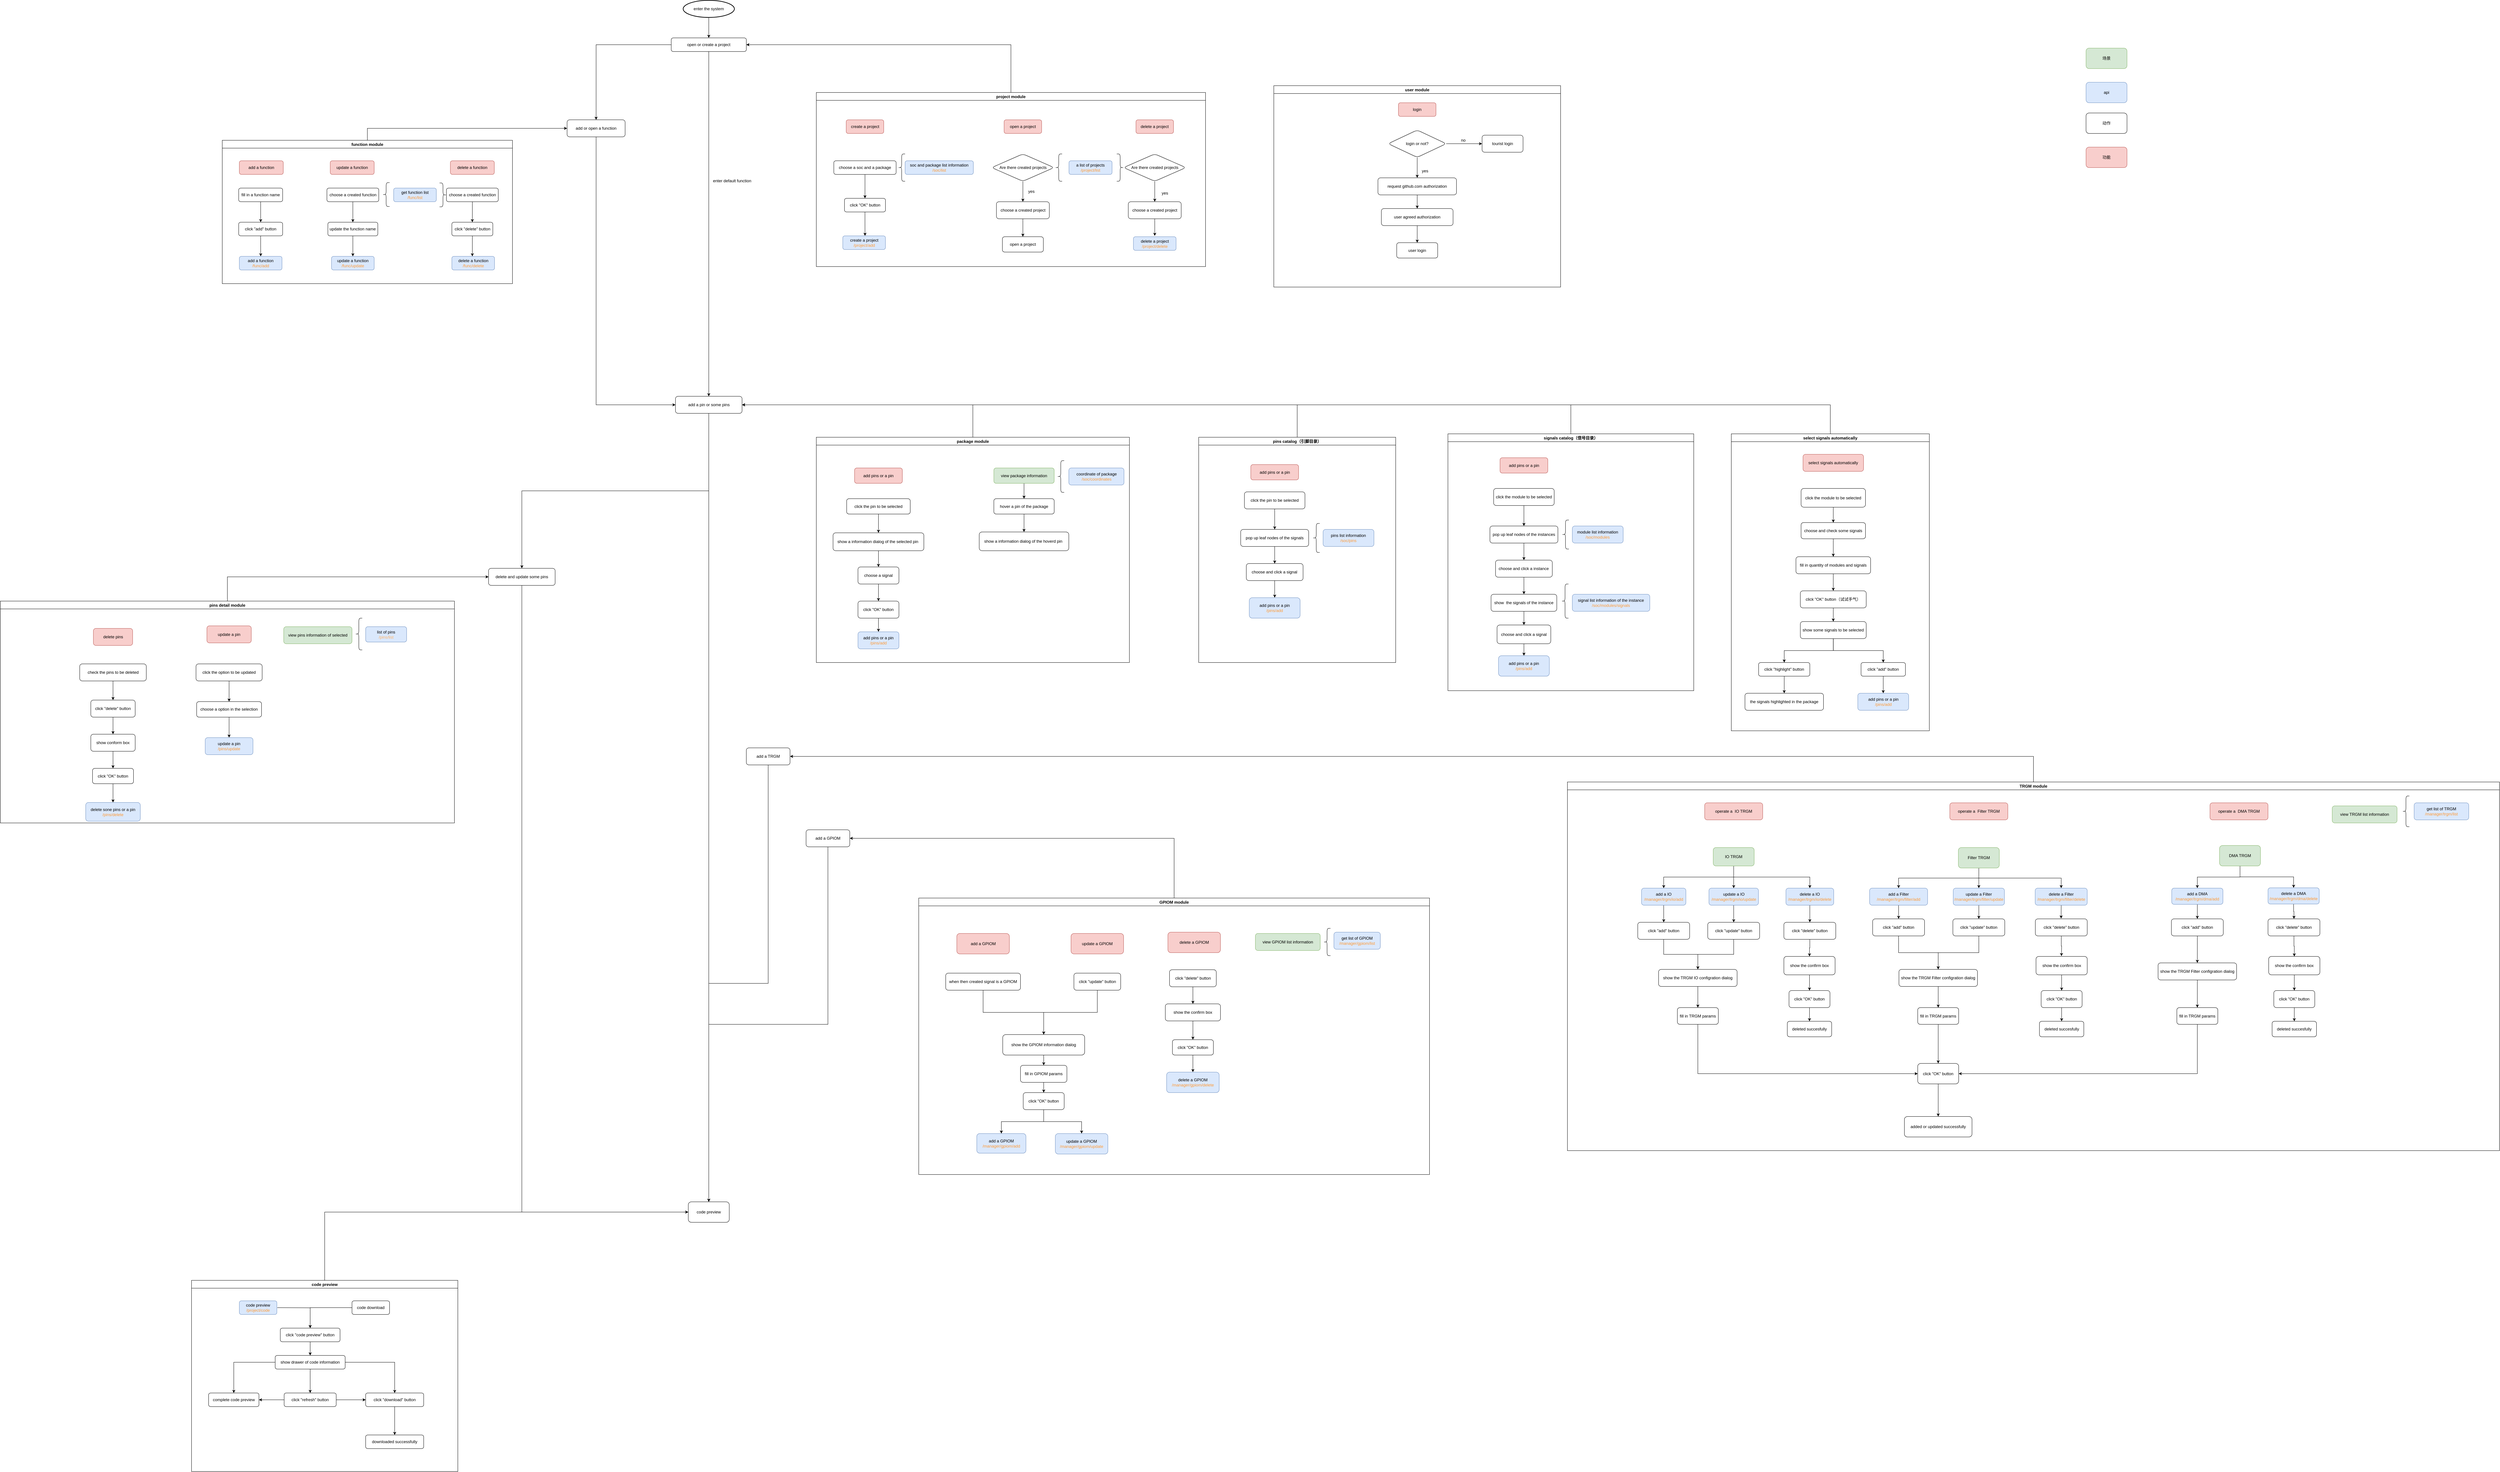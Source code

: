 <mxfile version="21.6.9" type="github">
  <diagram name="第 1 页" id="RwNHaqvqx1yM6rbf3E4Z">
    <mxGraphModel dx="7666" dy="2795" grid="1" gridSize="10" guides="1" tooltips="1" connect="1" arrows="1" fold="1" page="1" pageScale="1" pageWidth="827" pageHeight="1169" math="0" shadow="0">
      <root>
        <mxCell id="0" />
        <mxCell id="1" parent="0" />
        <mxCell id="MbABEbyhSuaw80Sl0B-3-3" style="edgeStyle=orthogonalEdgeStyle;rounded=0;orthogonalLoop=1;jettySize=auto;html=1;exitX=0.5;exitY=1;exitDx=0;exitDy=0;exitPerimeter=0;entryX=0.5;entryY=0;entryDx=0;entryDy=0;" parent="1" source="MbABEbyhSuaw80Sl0B-3-1" target="MbABEbyhSuaw80Sl0B-3-2" edge="1">
          <mxGeometry relative="1" as="geometry" />
        </mxCell>
        <mxCell id="MbABEbyhSuaw80Sl0B-3-1" value="enter the system" style="strokeWidth=2;html=1;shape=mxgraph.flowchart.start_1;whiteSpace=wrap;" parent="1" vertex="1">
          <mxGeometry x="320" y="40" width="150" height="50" as="geometry" />
        </mxCell>
        <mxCell id="MbABEbyhSuaw80Sl0B-3-42" value="" style="edgeStyle=orthogonalEdgeStyle;rounded=0;orthogonalLoop=1;jettySize=auto;html=1;" parent="1" source="MbABEbyhSuaw80Sl0B-3-2" target="MbABEbyhSuaw80Sl0B-3-41" edge="1">
          <mxGeometry relative="1" as="geometry" />
        </mxCell>
        <mxCell id="MbABEbyhSuaw80Sl0B-3-47" value="" style="edgeStyle=orthogonalEdgeStyle;rounded=0;orthogonalLoop=1;jettySize=auto;html=1;" parent="1" source="MbABEbyhSuaw80Sl0B-3-2" target="MbABEbyhSuaw80Sl0B-3-46" edge="1">
          <mxGeometry relative="1" as="geometry" />
        </mxCell>
        <mxCell id="MbABEbyhSuaw80Sl0B-3-2" value="open or create a project" style="rounded=1;whiteSpace=wrap;html=1;" parent="1" vertex="1">
          <mxGeometry x="285" y="150" width="220" height="40" as="geometry" />
        </mxCell>
        <mxCell id="MbABEbyhSuaw80Sl0B-3-161" style="edgeStyle=orthogonalEdgeStyle;rounded=0;orthogonalLoop=1;jettySize=auto;html=1;exitX=0.5;exitY=0;exitDx=0;exitDy=0;entryX=1;entryY=0.5;entryDx=0;entryDy=0;" parent="1" source="MbABEbyhSuaw80Sl0B-3-4" target="MbABEbyhSuaw80Sl0B-3-2" edge="1">
          <mxGeometry relative="1" as="geometry" />
        </mxCell>
        <mxCell id="MbABEbyhSuaw80Sl0B-3-4" value="project module" style="swimlane;" parent="1" vertex="1">
          <mxGeometry x="710" y="310" width="1140" height="510" as="geometry">
            <mxRectangle x="720" y="280" width="130" height="30" as="alternateBounds" />
          </mxGeometry>
        </mxCell>
        <mxCell id="MbABEbyhSuaw80Sl0B-3-8" value="open a project" style="whiteSpace=wrap;html=1;rounded=1;fillColor=#f8cecc;strokeColor=#b85450;" parent="MbABEbyhSuaw80Sl0B-3-4" vertex="1">
          <mxGeometry x="550" y="80" width="110" height="40" as="geometry" />
        </mxCell>
        <mxCell id="MbABEbyhSuaw80Sl0B-3-17" value="" style="edgeStyle=orthogonalEdgeStyle;rounded=0;orthogonalLoop=1;jettySize=auto;html=1;" parent="MbABEbyhSuaw80Sl0B-3-4" source="MbABEbyhSuaw80Sl0B-3-11" target="MbABEbyhSuaw80Sl0B-3-16" edge="1">
          <mxGeometry relative="1" as="geometry" />
        </mxCell>
        <mxCell id="MbABEbyhSuaw80Sl0B-3-11" value="choose a soc and a package" style="whiteSpace=wrap;html=1;rounded=1;" parent="MbABEbyhSuaw80Sl0B-3-4" vertex="1">
          <mxGeometry x="51.25" y="200" width="182.5" height="40" as="geometry" />
        </mxCell>
        <mxCell id="MbABEbyhSuaw80Sl0B-3-14" value="soc and package list information&lt;br&gt;&lt;font color=&quot;#ff9933&quot;&gt;/soc/list&lt;/font&gt;" style="whiteSpace=wrap;html=1;fillColor=#dae8fc;strokeColor=#6c8ebf;rounded=1;" parent="MbABEbyhSuaw80Sl0B-3-4" vertex="1">
          <mxGeometry x="260" y="200" width="200" height="40" as="geometry" />
        </mxCell>
        <mxCell id="MbABEbyhSuaw80Sl0B-3-19" value="" style="edgeStyle=orthogonalEdgeStyle;rounded=0;orthogonalLoop=1;jettySize=auto;html=1;" parent="MbABEbyhSuaw80Sl0B-3-4" source="MbABEbyhSuaw80Sl0B-3-16" edge="1">
          <mxGeometry relative="1" as="geometry">
            <mxPoint x="142.6" y="420" as="targetPoint" />
          </mxGeometry>
        </mxCell>
        <mxCell id="MbABEbyhSuaw80Sl0B-3-16" value="click &quot;OK&quot; button" style="whiteSpace=wrap;html=1;rounded=1;" parent="MbABEbyhSuaw80Sl0B-3-4" vertex="1">
          <mxGeometry x="82.5" y="310" width="120" height="40" as="geometry" />
        </mxCell>
        <mxCell id="MbABEbyhSuaw80Sl0B-3-23" value="" style="edgeStyle=orthogonalEdgeStyle;rounded=0;orthogonalLoop=1;jettySize=auto;html=1;" parent="MbABEbyhSuaw80Sl0B-3-4" source="MbABEbyhSuaw80Sl0B-3-20" target="MbABEbyhSuaw80Sl0B-3-22" edge="1">
          <mxGeometry relative="1" as="geometry" />
        </mxCell>
        <mxCell id="MbABEbyhSuaw80Sl0B-3-20" value="Are there created projects" style="rhombus;whiteSpace=wrap;html=1;rounded=1;" parent="MbABEbyhSuaw80Sl0B-3-4" vertex="1">
          <mxGeometry x="513.75" y="180" width="182.5" height="80" as="geometry" />
        </mxCell>
        <mxCell id="MbABEbyhSuaw80Sl0B-3-26" value="" style="edgeStyle=orthogonalEdgeStyle;rounded=0;orthogonalLoop=1;jettySize=auto;html=1;" parent="MbABEbyhSuaw80Sl0B-3-4" source="MbABEbyhSuaw80Sl0B-3-22" target="MbABEbyhSuaw80Sl0B-3-25" edge="1">
          <mxGeometry relative="1" as="geometry" />
        </mxCell>
        <mxCell id="MbABEbyhSuaw80Sl0B-3-22" value="choose a created project" style="whiteSpace=wrap;html=1;rounded=1;" parent="MbABEbyhSuaw80Sl0B-3-4" vertex="1">
          <mxGeometry x="527.5" y="320" width="155" height="50" as="geometry" />
        </mxCell>
        <mxCell id="MbABEbyhSuaw80Sl0B-3-24" value="yes" style="text;html=1;strokeColor=none;fillColor=none;align=center;verticalAlign=middle;whiteSpace=wrap;rounded=0;" parent="MbABEbyhSuaw80Sl0B-3-4" vertex="1">
          <mxGeometry x="600" y="275" width="60" height="30" as="geometry" />
        </mxCell>
        <mxCell id="MbABEbyhSuaw80Sl0B-3-25" value="open a project" style="whiteSpace=wrap;html=1;rounded=1;" parent="MbABEbyhSuaw80Sl0B-3-4" vertex="1">
          <mxGeometry x="545" y="422.5" width="120" height="45" as="geometry" />
        </mxCell>
        <mxCell id="MbABEbyhSuaw80Sl0B-3-32" style="edgeStyle=orthogonalEdgeStyle;rounded=0;orthogonalLoop=1;jettySize=auto;html=1;exitX=0.5;exitY=1;exitDx=0;exitDy=0;entryX=0.5;entryY=0;entryDx=0;entryDy=0;" parent="MbABEbyhSuaw80Sl0B-3-4" source="MbABEbyhSuaw80Sl0B-3-29" target="MbABEbyhSuaw80Sl0B-3-31" edge="1">
          <mxGeometry relative="1" as="geometry" />
        </mxCell>
        <mxCell id="MbABEbyhSuaw80Sl0B-3-29" value="Are there created projects" style="rhombus;whiteSpace=wrap;html=1;rounded=1;" parent="MbABEbyhSuaw80Sl0B-3-4" vertex="1">
          <mxGeometry x="900" y="180" width="182.5" height="80" as="geometry" />
        </mxCell>
        <mxCell id="MbABEbyhSuaw80Sl0B-3-34" style="edgeStyle=orthogonalEdgeStyle;rounded=0;orthogonalLoop=1;jettySize=auto;html=1;exitX=0.5;exitY=1;exitDx=0;exitDy=0;entryX=0.5;entryY=0;entryDx=0;entryDy=0;" parent="MbABEbyhSuaw80Sl0B-3-4" source="MbABEbyhSuaw80Sl0B-3-31" edge="1">
          <mxGeometry relative="1" as="geometry">
            <mxPoint x="991.25" y="420" as="targetPoint" />
          </mxGeometry>
        </mxCell>
        <mxCell id="MbABEbyhSuaw80Sl0B-3-31" value="choose a created project" style="whiteSpace=wrap;html=1;rounded=1;" parent="MbABEbyhSuaw80Sl0B-3-4" vertex="1">
          <mxGeometry x="913.75" y="320" width="155" height="50" as="geometry" />
        </mxCell>
        <mxCell id="MbABEbyhSuaw80Sl0B-3-35" value="a list of projects&lt;br&gt;&lt;font color=&quot;#ff9933&quot;&gt;/project/list&lt;/font&gt;" style="whiteSpace=wrap;html=1;fillColor=#dae8fc;strokeColor=#6c8ebf;rounded=1;" parent="MbABEbyhSuaw80Sl0B-3-4" vertex="1">
          <mxGeometry x="740" y="200" width="126.25" height="40" as="geometry" />
        </mxCell>
        <mxCell id="MbABEbyhSuaw80Sl0B-3-38" value="" style="shape=curlyBracket;whiteSpace=wrap;html=1;rounded=1;labelPosition=left;verticalLabelPosition=middle;align=right;verticalAlign=middle;size=0.5;" parent="MbABEbyhSuaw80Sl0B-3-4" vertex="1">
          <mxGeometry x="240" y="180" width="20" height="80" as="geometry" />
        </mxCell>
        <mxCell id="MbABEbyhSuaw80Sl0B-3-39" value="" style="shape=curlyBracket;whiteSpace=wrap;html=1;rounded=1;labelPosition=left;verticalLabelPosition=middle;align=right;verticalAlign=middle;size=0.5;" parent="MbABEbyhSuaw80Sl0B-3-4" vertex="1">
          <mxGeometry x="700" y="180" width="20" height="80" as="geometry" />
        </mxCell>
        <mxCell id="MbABEbyhSuaw80Sl0B-3-40" value="" style="shape=curlyBracket;whiteSpace=wrap;html=1;rounded=1;flipH=1;labelPosition=right;verticalLabelPosition=middle;align=left;verticalAlign=middle;" parent="MbABEbyhSuaw80Sl0B-3-4" vertex="1">
          <mxGeometry x="880" y="180" width="20" height="80" as="geometry" />
        </mxCell>
        <mxCell id="MbABEbyhSuaw80Sl0B-3-45" value="yes" style="text;html=1;strokeColor=none;fillColor=none;align=center;verticalAlign=middle;whiteSpace=wrap;rounded=0;" parent="MbABEbyhSuaw80Sl0B-3-4" vertex="1">
          <mxGeometry x="991.25" y="280" width="60" height="30" as="geometry" />
        </mxCell>
        <mxCell id="k9VEoUoSwCsJhCkT8T4o-5" value="create a project&lt;br&gt;&lt;font color=&quot;#ff9933&quot;&gt;/project/add&lt;/font&gt;" style="whiteSpace=wrap;html=1;fillColor=#dae8fc;strokeColor=#6c8ebf;rounded=1;" vertex="1" parent="MbABEbyhSuaw80Sl0B-3-4">
          <mxGeometry x="77.5" y="420" width="125" height="40" as="geometry" />
        </mxCell>
        <mxCell id="k9VEoUoSwCsJhCkT8T4o-6" value="create a project" style="whiteSpace=wrap;html=1;rounded=1;fillColor=#f8cecc;strokeColor=#b85450;" vertex="1" parent="MbABEbyhSuaw80Sl0B-3-4">
          <mxGeometry x="87.5" y="80" width="110" height="40" as="geometry" />
        </mxCell>
        <mxCell id="k9VEoUoSwCsJhCkT8T4o-7" value="delete a project&lt;br&gt;&lt;font color=&quot;#ff9933&quot;&gt;/project/delete&lt;/font&gt;" style="whiteSpace=wrap;html=1;fillColor=#dae8fc;strokeColor=#6c8ebf;rounded=1;" vertex="1" parent="MbABEbyhSuaw80Sl0B-3-4">
          <mxGeometry x="928.75" y="422.5" width="125" height="40" as="geometry" />
        </mxCell>
        <mxCell id="k9VEoUoSwCsJhCkT8T4o-8" value="delete a project" style="whiteSpace=wrap;html=1;rounded=1;fillColor=#f8cecc;strokeColor=#b85450;" vertex="1" parent="MbABEbyhSuaw80Sl0B-3-4">
          <mxGeometry x="936.25" y="80" width="110" height="40" as="geometry" />
        </mxCell>
        <mxCell id="MbABEbyhSuaw80Sl0B-3-135" value="" style="edgeStyle=orthogonalEdgeStyle;rounded=0;orthogonalLoop=1;jettySize=auto;html=1;" parent="1" source="MbABEbyhSuaw80Sl0B-3-41" target="MbABEbyhSuaw80Sl0B-3-134" edge="1">
          <mxGeometry relative="1" as="geometry" />
        </mxCell>
        <mxCell id="MbABEbyhSuaw80Sl0B-3-166" style="edgeStyle=orthogonalEdgeStyle;rounded=0;orthogonalLoop=1;jettySize=auto;html=1;exitX=0.5;exitY=1;exitDx=0;exitDy=0;entryX=0.5;entryY=0;entryDx=0;entryDy=0;" parent="1" source="MbABEbyhSuaw80Sl0B-3-41" target="MbABEbyhSuaw80Sl0B-3-163" edge="1">
          <mxGeometry relative="1" as="geometry" />
        </mxCell>
        <mxCell id="MbABEbyhSuaw80Sl0B-3-41" value="add a pin or some pins" style="whiteSpace=wrap;html=1;rounded=1;" parent="1" vertex="1">
          <mxGeometry x="297.5" y="1200" width="195" height="50" as="geometry" />
        </mxCell>
        <mxCell id="MbABEbyhSuaw80Sl0B-3-44" value="enter default function" style="text;html=1;strokeColor=none;fillColor=none;align=center;verticalAlign=middle;whiteSpace=wrap;rounded=0;" parent="1" vertex="1">
          <mxGeometry x="390" y="554" width="147" height="30" as="geometry" />
        </mxCell>
        <mxCell id="MbABEbyhSuaw80Sl0B-3-48" style="edgeStyle=orthogonalEdgeStyle;rounded=0;orthogonalLoop=1;jettySize=auto;html=1;exitX=0.5;exitY=1;exitDx=0;exitDy=0;entryX=0;entryY=0.5;entryDx=0;entryDy=0;" parent="1" source="MbABEbyhSuaw80Sl0B-3-46" target="MbABEbyhSuaw80Sl0B-3-41" edge="1">
          <mxGeometry relative="1" as="geometry" />
        </mxCell>
        <mxCell id="MbABEbyhSuaw80Sl0B-3-46" value="add or open a function" style="whiteSpace=wrap;html=1;rounded=1;" parent="1" vertex="1">
          <mxGeometry x="-20" y="390" width="170" height="50" as="geometry" />
        </mxCell>
        <mxCell id="MbABEbyhSuaw80Sl0B-3-160" style="edgeStyle=orthogonalEdgeStyle;rounded=0;orthogonalLoop=1;jettySize=auto;html=1;exitX=0.5;exitY=0;exitDx=0;exitDy=0;entryX=0;entryY=0.5;entryDx=0;entryDy=0;" parent="1" source="MbABEbyhSuaw80Sl0B-3-49" target="MbABEbyhSuaw80Sl0B-3-46" edge="1">
          <mxGeometry relative="1" as="geometry" />
        </mxCell>
        <mxCell id="MbABEbyhSuaw80Sl0B-3-49" value="function module" style="swimlane;" parent="1" vertex="1">
          <mxGeometry x="-1030" y="450" width="850" height="420" as="geometry" />
        </mxCell>
        <mxCell id="MbABEbyhSuaw80Sl0B-3-51" value="get function list&lt;br&gt;&lt;font color=&quot;#ff9933&quot;&gt;/func/list&lt;/font&gt;" style="whiteSpace=wrap;html=1;fillColor=#dae8fc;strokeColor=#6c8ebf;rounded=1;" parent="MbABEbyhSuaw80Sl0B-3-49" vertex="1">
          <mxGeometry x="502" y="140" width="125" height="40" as="geometry" />
        </mxCell>
        <mxCell id="MbABEbyhSuaw80Sl0B-3-60" value="" style="edgeStyle=orthogonalEdgeStyle;rounded=0;orthogonalLoop=1;jettySize=auto;html=1;" parent="MbABEbyhSuaw80Sl0B-3-49" source="MbABEbyhSuaw80Sl0B-3-55" edge="1">
          <mxGeometry relative="1" as="geometry">
            <mxPoint x="112.6" y="340" as="targetPoint" />
          </mxGeometry>
        </mxCell>
        <mxCell id="MbABEbyhSuaw80Sl0B-3-55" value="click &quot;add&quot; button" style="whiteSpace=wrap;html=1;rounded=1;" parent="MbABEbyhSuaw80Sl0B-3-49" vertex="1">
          <mxGeometry x="48.13" y="240" width="128.75" height="40" as="geometry" />
        </mxCell>
        <mxCell id="MbABEbyhSuaw80Sl0B-3-58" style="edgeStyle=orthogonalEdgeStyle;rounded=0;orthogonalLoop=1;jettySize=auto;html=1;exitX=0.5;exitY=1;exitDx=0;exitDy=0;entryX=0.5;entryY=0;entryDx=0;entryDy=0;" parent="MbABEbyhSuaw80Sl0B-3-49" source="MbABEbyhSuaw80Sl0B-3-56" target="MbABEbyhSuaw80Sl0B-3-55" edge="1">
          <mxGeometry relative="1" as="geometry" />
        </mxCell>
        <mxCell id="MbABEbyhSuaw80Sl0B-3-56" value="fill in a function name" style="whiteSpace=wrap;html=1;rounded=1;" parent="MbABEbyhSuaw80Sl0B-3-49" vertex="1">
          <mxGeometry x="48.13" y="140" width="128.75" height="40" as="geometry" />
        </mxCell>
        <mxCell id="MbABEbyhSuaw80Sl0B-3-65" value="" style="edgeStyle=orthogonalEdgeStyle;rounded=0;orthogonalLoop=1;jettySize=auto;html=1;" parent="MbABEbyhSuaw80Sl0B-3-49" source="MbABEbyhSuaw80Sl0B-3-62" target="MbABEbyhSuaw80Sl0B-3-64" edge="1">
          <mxGeometry relative="1" as="geometry" />
        </mxCell>
        <mxCell id="MbABEbyhSuaw80Sl0B-3-62" value="choose a created function" style="whiteSpace=wrap;html=1;rounded=1;" parent="MbABEbyhSuaw80Sl0B-3-49" vertex="1">
          <mxGeometry x="306.57" y="140" width="151.87" height="40" as="geometry" />
        </mxCell>
        <mxCell id="MbABEbyhSuaw80Sl0B-3-67" value="" style="edgeStyle=orthogonalEdgeStyle;rounded=0;orthogonalLoop=1;jettySize=auto;html=1;" parent="MbABEbyhSuaw80Sl0B-3-49" source="MbABEbyhSuaw80Sl0B-3-64" edge="1">
          <mxGeometry relative="1" as="geometry">
            <mxPoint x="382.505" y="340" as="targetPoint" />
          </mxGeometry>
        </mxCell>
        <mxCell id="MbABEbyhSuaw80Sl0B-3-64" value="update the function name" style="whiteSpace=wrap;html=1;rounded=1;" parent="MbABEbyhSuaw80Sl0B-3-49" vertex="1">
          <mxGeometry x="309.38" y="240" width="146.25" height="40" as="geometry" />
        </mxCell>
        <mxCell id="MbABEbyhSuaw80Sl0B-3-71" value="" style="edgeStyle=orthogonalEdgeStyle;rounded=0;orthogonalLoop=1;jettySize=auto;html=1;" parent="MbABEbyhSuaw80Sl0B-3-49" source="MbABEbyhSuaw80Sl0B-3-68" target="MbABEbyhSuaw80Sl0B-3-70" edge="1">
          <mxGeometry relative="1" as="geometry" />
        </mxCell>
        <mxCell id="MbABEbyhSuaw80Sl0B-3-68" value="choose a created function" style="whiteSpace=wrap;html=1;rounded=1;" parent="MbABEbyhSuaw80Sl0B-3-49" vertex="1">
          <mxGeometry x="656.57" y="140" width="151.87" height="40" as="geometry" />
        </mxCell>
        <mxCell id="MbABEbyhSuaw80Sl0B-3-73" value="" style="edgeStyle=orthogonalEdgeStyle;rounded=0;orthogonalLoop=1;jettySize=auto;html=1;" parent="MbABEbyhSuaw80Sl0B-3-49" source="MbABEbyhSuaw80Sl0B-3-70" edge="1">
          <mxGeometry relative="1" as="geometry">
            <mxPoint x="732.5" y="340" as="targetPoint" />
          </mxGeometry>
        </mxCell>
        <mxCell id="MbABEbyhSuaw80Sl0B-3-70" value="click &quot;delete&quot; button" style="whiteSpace=wrap;html=1;rounded=1;" parent="MbABEbyhSuaw80Sl0B-3-49" vertex="1">
          <mxGeometry x="672.5" y="240" width="120" height="40" as="geometry" />
        </mxCell>
        <mxCell id="MbABEbyhSuaw80Sl0B-3-74" value="" style="shape=curlyBracket;whiteSpace=wrap;html=1;rounded=1;labelPosition=left;verticalLabelPosition=middle;align=right;verticalAlign=middle;size=0.5;" parent="MbABEbyhSuaw80Sl0B-3-49" vertex="1">
          <mxGeometry x="470" y="124" width="20" height="70" as="geometry" />
        </mxCell>
        <mxCell id="MbABEbyhSuaw80Sl0B-3-75" value="" style="shape=curlyBracket;whiteSpace=wrap;html=1;rounded=1;flipH=1;labelPosition=right;verticalLabelPosition=middle;align=left;verticalAlign=middle;" parent="MbABEbyhSuaw80Sl0B-3-49" vertex="1">
          <mxGeometry x="636.5" y="125" width="20" height="70" as="geometry" />
        </mxCell>
        <mxCell id="k9VEoUoSwCsJhCkT8T4o-11" value="add a function&lt;br&gt;&lt;font color=&quot;#ff9933&quot;&gt;/func/add&lt;/font&gt;" style="whiteSpace=wrap;html=1;fillColor=#dae8fc;strokeColor=#6c8ebf;rounded=1;" vertex="1" parent="MbABEbyhSuaw80Sl0B-3-49">
          <mxGeometry x="50" y="340" width="125" height="40" as="geometry" />
        </mxCell>
        <mxCell id="k9VEoUoSwCsJhCkT8T4o-13" value="add a function" style="whiteSpace=wrap;html=1;rounded=1;fillColor=#f8cecc;strokeColor=#b85450;" vertex="1" parent="MbABEbyhSuaw80Sl0B-3-49">
          <mxGeometry x="50" y="60" width="128.75" height="40" as="geometry" />
        </mxCell>
        <mxCell id="k9VEoUoSwCsJhCkT8T4o-14" value="update a function&lt;br&gt;&lt;font color=&quot;#ff9933&quot;&gt;/func/update&lt;/font&gt;" style="whiteSpace=wrap;html=1;fillColor=#dae8fc;strokeColor=#6c8ebf;rounded=1;" vertex="1" parent="MbABEbyhSuaw80Sl0B-3-49">
          <mxGeometry x="320" y="340" width="125" height="40" as="geometry" />
        </mxCell>
        <mxCell id="k9VEoUoSwCsJhCkT8T4o-15" value="update a function" style="whiteSpace=wrap;html=1;rounded=1;fillColor=#f8cecc;strokeColor=#b85450;" vertex="1" parent="MbABEbyhSuaw80Sl0B-3-49">
          <mxGeometry x="316.25" y="60" width="128.75" height="40" as="geometry" />
        </mxCell>
        <mxCell id="k9VEoUoSwCsJhCkT8T4o-16" value="delete a function&lt;br&gt;&lt;font color=&quot;#ff9933&quot;&gt;/func/delete&lt;/font&gt;" style="whiteSpace=wrap;html=1;fillColor=#dae8fc;strokeColor=#6c8ebf;rounded=1;" vertex="1" parent="MbABEbyhSuaw80Sl0B-3-49">
          <mxGeometry x="672.5" y="340" width="125" height="40" as="geometry" />
        </mxCell>
        <mxCell id="k9VEoUoSwCsJhCkT8T4o-17" value="delete a function" style="whiteSpace=wrap;html=1;rounded=1;fillColor=#f8cecc;strokeColor=#b85450;" vertex="1" parent="MbABEbyhSuaw80Sl0B-3-49">
          <mxGeometry x="668.13" y="60" width="128.75" height="40" as="geometry" />
        </mxCell>
        <mxCell id="MbABEbyhSuaw80Sl0B-3-157" style="edgeStyle=orthogonalEdgeStyle;rounded=0;orthogonalLoop=1;jettySize=auto;html=1;exitX=0.5;exitY=0;exitDx=0;exitDy=0;entryX=1;entryY=0.5;entryDx=0;entryDy=0;" parent="1" source="MbABEbyhSuaw80Sl0B-3-76" target="MbABEbyhSuaw80Sl0B-3-41" edge="1">
          <mxGeometry relative="1" as="geometry" />
        </mxCell>
        <mxCell id="MbABEbyhSuaw80Sl0B-3-76" value="package module" style="swimlane;" parent="1" vertex="1">
          <mxGeometry x="710" y="1320" width="917" height="660" as="geometry" />
        </mxCell>
        <mxCell id="k9VEoUoSwCsJhCkT8T4o-20" style="edgeStyle=orthogonalEdgeStyle;rounded=0;orthogonalLoop=1;jettySize=auto;html=1;exitX=0.5;exitY=1;exitDx=0;exitDy=0;entryX=0.5;entryY=0;entryDx=0;entryDy=0;" edge="1" parent="MbABEbyhSuaw80Sl0B-3-76" source="MbABEbyhSuaw80Sl0B-3-78" target="MbABEbyhSuaw80Sl0B-3-93">
          <mxGeometry relative="1" as="geometry" />
        </mxCell>
        <mxCell id="MbABEbyhSuaw80Sl0B-3-78" value="view package information" style="whiteSpace=wrap;html=1;rounded=1;fillColor=#d5e8d4;strokeColor=#82b366;" parent="MbABEbyhSuaw80Sl0B-3-76" vertex="1">
          <mxGeometry x="519.99" y="90" width="176.75" height="45" as="geometry" />
        </mxCell>
        <mxCell id="MbABEbyhSuaw80Sl0B-3-82" value="" style="edgeStyle=orthogonalEdgeStyle;rounded=0;orthogonalLoop=1;jettySize=auto;html=1;" parent="MbABEbyhSuaw80Sl0B-3-76" source="MbABEbyhSuaw80Sl0B-3-79" target="MbABEbyhSuaw80Sl0B-3-81" edge="1">
          <mxGeometry relative="1" as="geometry" />
        </mxCell>
        <mxCell id="MbABEbyhSuaw80Sl0B-3-79" value="click the pin to be selected" style="whiteSpace=wrap;html=1;rounded=1;" parent="MbABEbyhSuaw80Sl0B-3-76" vertex="1">
          <mxGeometry x="88.9" y="180" width="186.19" height="45" as="geometry" />
        </mxCell>
        <mxCell id="MbABEbyhSuaw80Sl0B-3-84" value="" style="edgeStyle=orthogonalEdgeStyle;rounded=0;orthogonalLoop=1;jettySize=auto;html=1;" parent="MbABEbyhSuaw80Sl0B-3-76" source="MbABEbyhSuaw80Sl0B-3-81" target="MbABEbyhSuaw80Sl0B-3-83" edge="1">
          <mxGeometry relative="1" as="geometry" />
        </mxCell>
        <mxCell id="MbABEbyhSuaw80Sl0B-3-81" value="show a information dialog of the selected pin&amp;nbsp;" style="whiteSpace=wrap;html=1;rounded=1;" parent="MbABEbyhSuaw80Sl0B-3-76" vertex="1">
          <mxGeometry x="48.99" y="280" width="266" height="52.5" as="geometry" />
        </mxCell>
        <mxCell id="MbABEbyhSuaw80Sl0B-3-86" value="" style="edgeStyle=orthogonalEdgeStyle;rounded=0;orthogonalLoop=1;jettySize=auto;html=1;" parent="MbABEbyhSuaw80Sl0B-3-76" source="MbABEbyhSuaw80Sl0B-3-83" target="MbABEbyhSuaw80Sl0B-3-85" edge="1">
          <mxGeometry relative="1" as="geometry" />
        </mxCell>
        <mxCell id="MbABEbyhSuaw80Sl0B-3-83" value="choose a signal" style="whiteSpace=wrap;html=1;rounded=1;" parent="MbABEbyhSuaw80Sl0B-3-76" vertex="1">
          <mxGeometry x="122" y="380" width="120" height="50" as="geometry" />
        </mxCell>
        <mxCell id="MbABEbyhSuaw80Sl0B-3-88" value="" style="edgeStyle=orthogonalEdgeStyle;rounded=0;orthogonalLoop=1;jettySize=auto;html=1;" parent="MbABEbyhSuaw80Sl0B-3-76" source="MbABEbyhSuaw80Sl0B-3-85" edge="1">
          <mxGeometry relative="1" as="geometry">
            <mxPoint x="182" y="570" as="targetPoint" />
          </mxGeometry>
        </mxCell>
        <mxCell id="MbABEbyhSuaw80Sl0B-3-85" value="click &quot;OK&quot; button" style="whiteSpace=wrap;html=1;rounded=1;" parent="MbABEbyhSuaw80Sl0B-3-76" vertex="1">
          <mxGeometry x="122" y="480" width="120" height="50" as="geometry" />
        </mxCell>
        <mxCell id="MbABEbyhSuaw80Sl0B-3-91" value="coordinate of package&lt;br style=&quot;border-color: var(--border-color);&quot;&gt;&lt;font style=&quot;border-color: var(--border-color);&quot; color=&quot;#ff9933&quot;&gt;/soc/coordinates&lt;/font&gt;" style="whiteSpace=wrap;html=1;rounded=1;fillColor=#dae8fc;strokeColor=#6c8ebf;" parent="MbABEbyhSuaw80Sl0B-3-76" vertex="1">
          <mxGeometry x="739.58" y="90" width="161.62" height="50" as="geometry" />
        </mxCell>
        <mxCell id="MbABEbyhSuaw80Sl0B-3-96" value="" style="edgeStyle=orthogonalEdgeStyle;rounded=0;orthogonalLoop=1;jettySize=auto;html=1;" parent="MbABEbyhSuaw80Sl0B-3-76" source="MbABEbyhSuaw80Sl0B-3-93" target="MbABEbyhSuaw80Sl0B-3-95" edge="1">
          <mxGeometry relative="1" as="geometry" />
        </mxCell>
        <mxCell id="MbABEbyhSuaw80Sl0B-3-93" value="hover a pin of the package" style="whiteSpace=wrap;html=1;rounded=1;" parent="MbABEbyhSuaw80Sl0B-3-76" vertex="1">
          <mxGeometry x="519.99" y="180" width="176.75" height="45" as="geometry" />
        </mxCell>
        <mxCell id="MbABEbyhSuaw80Sl0B-3-95" value="show a information dialog of the hoverd pin&amp;nbsp;" style="whiteSpace=wrap;html=1;rounded=1;" parent="MbABEbyhSuaw80Sl0B-3-76" vertex="1">
          <mxGeometry x="477.14" y="277.5" width="262.44" height="55" as="geometry" />
        </mxCell>
        <mxCell id="k9VEoUoSwCsJhCkT8T4o-18" value="add pins or a pin&lt;br style=&quot;border-color: var(--border-color);&quot;&gt;&lt;font style=&quot;border-color: var(--border-color);&quot; color=&quot;#ff9933&quot;&gt;/pins/add&lt;/font&gt;" style="whiteSpace=wrap;html=1;rounded=1;fillColor=#dae8fc;strokeColor=#6c8ebf;" vertex="1" parent="MbABEbyhSuaw80Sl0B-3-76">
          <mxGeometry x="122" y="570" width="120" height="50" as="geometry" />
        </mxCell>
        <mxCell id="k9VEoUoSwCsJhCkT8T4o-19" value="add pins or a pin" style="whiteSpace=wrap;html=1;rounded=1;fillColor=#f8cecc;strokeColor=#b85450;" vertex="1" parent="MbABEbyhSuaw80Sl0B-3-76">
          <mxGeometry x="112" y="90" width="140" height="45" as="geometry" />
        </mxCell>
        <mxCell id="k9VEoUoSwCsJhCkT8T4o-21" value="" style="shape=curlyBracket;whiteSpace=wrap;html=1;rounded=1;labelPosition=left;verticalLabelPosition=middle;align=right;verticalAlign=middle;size=0.5;" vertex="1" parent="MbABEbyhSuaw80Sl0B-3-76">
          <mxGeometry x="706" y="68.5" width="20" height="93" as="geometry" />
        </mxCell>
        <mxCell id="MbABEbyhSuaw80Sl0B-3-159" style="edgeStyle=orthogonalEdgeStyle;rounded=0;orthogonalLoop=1;jettySize=auto;html=1;exitX=0.5;exitY=0;exitDx=0;exitDy=0;entryX=1;entryY=0.5;entryDx=0;entryDy=0;" parent="1" source="MbABEbyhSuaw80Sl0B-3-97" target="MbABEbyhSuaw80Sl0B-3-41" edge="1">
          <mxGeometry relative="1" as="geometry" />
        </mxCell>
        <mxCell id="MbABEbyhSuaw80Sl0B-3-97" value="pins catalog（引脚目录）" style="swimlane;" parent="1" vertex="1">
          <mxGeometry x="1830" y="1320" width="577" height="660" as="geometry" />
        </mxCell>
        <mxCell id="MbABEbyhSuaw80Sl0B-3-102" value="" style="edgeStyle=orthogonalEdgeStyle;rounded=0;orthogonalLoop=1;jettySize=auto;html=1;" parent="MbABEbyhSuaw80Sl0B-3-97" source="MbABEbyhSuaw80Sl0B-3-99" target="MbABEbyhSuaw80Sl0B-3-101" edge="1">
          <mxGeometry relative="1" as="geometry" />
        </mxCell>
        <mxCell id="MbABEbyhSuaw80Sl0B-3-99" value="click the pin to be selected" style="whiteSpace=wrap;html=1;rounded=1;" parent="MbABEbyhSuaw80Sl0B-3-97" vertex="1">
          <mxGeometry x="133.89" y="160" width="177.34" height="50" as="geometry" />
        </mxCell>
        <mxCell id="MbABEbyhSuaw80Sl0B-3-104" value="" style="edgeStyle=orthogonalEdgeStyle;rounded=0;orthogonalLoop=1;jettySize=auto;html=1;" parent="MbABEbyhSuaw80Sl0B-3-97" source="MbABEbyhSuaw80Sl0B-3-101" target="MbABEbyhSuaw80Sl0B-3-103" edge="1">
          <mxGeometry relative="1" as="geometry" />
        </mxCell>
        <mxCell id="MbABEbyhSuaw80Sl0B-3-101" value="pop up leaf nodes of the signals" style="whiteSpace=wrap;html=1;rounded=1;" parent="MbABEbyhSuaw80Sl0B-3-97" vertex="1">
          <mxGeometry x="123" y="270" width="199.12" height="50" as="geometry" />
        </mxCell>
        <mxCell id="MbABEbyhSuaw80Sl0B-3-106" value="" style="edgeStyle=orthogonalEdgeStyle;rounded=0;orthogonalLoop=1;jettySize=auto;html=1;" parent="MbABEbyhSuaw80Sl0B-3-97" source="MbABEbyhSuaw80Sl0B-3-103" edge="1">
          <mxGeometry relative="1" as="geometry">
            <mxPoint x="222.565" y="470" as="targetPoint" />
          </mxGeometry>
        </mxCell>
        <mxCell id="MbABEbyhSuaw80Sl0B-3-103" value="choose and click a signal" style="whiteSpace=wrap;html=1;rounded=1;" parent="MbABEbyhSuaw80Sl0B-3-97" vertex="1">
          <mxGeometry x="139.44" y="370" width="166.25" height="50" as="geometry" />
        </mxCell>
        <mxCell id="MbABEbyhSuaw80Sl0B-3-107" value="pins list information&lt;br style=&quot;border-color: var(--border-color);&quot;&gt;&lt;font style=&quot;border-color: var(--border-color);&quot; color=&quot;#ff9933&quot;&gt;/soc/pins&lt;/font&gt;" style="whiteSpace=wrap;html=1;rounded=1;fillColor=#dae8fc;strokeColor=#6c8ebf;" parent="MbABEbyhSuaw80Sl0B-3-97" vertex="1">
          <mxGeometry x="364.31" y="270" width="149" height="50" as="geometry" />
        </mxCell>
        <mxCell id="MbABEbyhSuaw80Sl0B-3-108" value="" style="shape=curlyBracket;whiteSpace=wrap;html=1;rounded=1;labelPosition=left;verticalLabelPosition=middle;align=right;verticalAlign=middle;" parent="MbABEbyhSuaw80Sl0B-3-97" vertex="1">
          <mxGeometry x="334.31" y="252.5" width="20" height="85" as="geometry" />
        </mxCell>
        <mxCell id="k9VEoUoSwCsJhCkT8T4o-22" value="add pins or a pin&lt;br style=&quot;border-color: var(--border-color);&quot;&gt;&lt;font style=&quot;border-color: var(--border-color);&quot; color=&quot;#ff9933&quot;&gt;/pins/add&lt;/font&gt;" style="whiteSpace=wrap;html=1;rounded=1;fillColor=#dae8fc;strokeColor=#6c8ebf;" vertex="1" parent="MbABEbyhSuaw80Sl0B-3-97">
          <mxGeometry x="148.06" y="470" width="149" height="60" as="geometry" />
        </mxCell>
        <mxCell id="k9VEoUoSwCsJhCkT8T4o-23" value="add pins or a pin" style="whiteSpace=wrap;html=1;rounded=1;fillColor=#f8cecc;strokeColor=#b85450;" vertex="1" parent="MbABEbyhSuaw80Sl0B-3-97">
          <mxGeometry x="152.56" y="80" width="140" height="45" as="geometry" />
        </mxCell>
        <mxCell id="MbABEbyhSuaw80Sl0B-3-158" style="edgeStyle=orthogonalEdgeStyle;rounded=0;orthogonalLoop=1;jettySize=auto;html=1;exitX=0.5;exitY=0;exitDx=0;exitDy=0;entryX=1;entryY=0.5;entryDx=0;entryDy=0;" parent="1" source="MbABEbyhSuaw80Sl0B-3-109" target="MbABEbyhSuaw80Sl0B-3-41" edge="1">
          <mxGeometry relative="1" as="geometry" />
        </mxCell>
        <mxCell id="MbABEbyhSuaw80Sl0B-3-109" value="signals catalog（信号目录）" style="swimlane;" parent="1" vertex="1">
          <mxGeometry x="2560" y="1310" width="720" height="752.5" as="geometry" />
        </mxCell>
        <mxCell id="MbABEbyhSuaw80Sl0B-3-112" value="" style="edgeStyle=orthogonalEdgeStyle;rounded=0;orthogonalLoop=1;jettySize=auto;html=1;" parent="MbABEbyhSuaw80Sl0B-3-109" source="MbABEbyhSuaw80Sl0B-3-113" target="MbABEbyhSuaw80Sl0B-3-115" edge="1">
          <mxGeometry relative="1" as="geometry" />
        </mxCell>
        <mxCell id="MbABEbyhSuaw80Sl0B-3-113" value="click the module to be selected" style="whiteSpace=wrap;html=1;rounded=1;" parent="MbABEbyhSuaw80Sl0B-3-109" vertex="1">
          <mxGeometry x="133.89" y="160" width="177.34" height="50" as="geometry" />
        </mxCell>
        <mxCell id="MbABEbyhSuaw80Sl0B-3-114" value="" style="edgeStyle=orthogonalEdgeStyle;rounded=0;orthogonalLoop=1;jettySize=auto;html=1;" parent="MbABEbyhSuaw80Sl0B-3-109" source="MbABEbyhSuaw80Sl0B-3-115" target="MbABEbyhSuaw80Sl0B-3-117" edge="1">
          <mxGeometry relative="1" as="geometry" />
        </mxCell>
        <mxCell id="MbABEbyhSuaw80Sl0B-3-115" value="pop up leaf nodes of the instances" style="whiteSpace=wrap;html=1;rounded=1;" parent="MbABEbyhSuaw80Sl0B-3-109" vertex="1">
          <mxGeometry x="123" y="270" width="199.12" height="50" as="geometry" />
        </mxCell>
        <mxCell id="MbABEbyhSuaw80Sl0B-3-124" value="" style="edgeStyle=orthogonalEdgeStyle;rounded=0;orthogonalLoop=1;jettySize=auto;html=1;" parent="MbABEbyhSuaw80Sl0B-3-109" source="MbABEbyhSuaw80Sl0B-3-117" target="MbABEbyhSuaw80Sl0B-3-123" edge="1">
          <mxGeometry relative="1" as="geometry" />
        </mxCell>
        <mxCell id="MbABEbyhSuaw80Sl0B-3-117" value="choose and click a instance" style="whiteSpace=wrap;html=1;rounded=1;" parent="MbABEbyhSuaw80Sl0B-3-109" vertex="1">
          <mxGeometry x="139.44" y="370" width="166.25" height="50" as="geometry" />
        </mxCell>
        <mxCell id="MbABEbyhSuaw80Sl0B-3-119" value="module list information&lt;br style=&quot;border-color: var(--border-color);&quot;&gt;&lt;font style=&quot;border-color: var(--border-color);&quot; color=&quot;#ff9933&quot;&gt;/soc/modules&lt;/font&gt;" style="whiteSpace=wrap;html=1;rounded=1;fillColor=#dae8fc;strokeColor=#6c8ebf;" parent="MbABEbyhSuaw80Sl0B-3-109" vertex="1">
          <mxGeometry x="364.31" y="270" width="149" height="50" as="geometry" />
        </mxCell>
        <mxCell id="MbABEbyhSuaw80Sl0B-3-120" value="" style="shape=curlyBracket;whiteSpace=wrap;html=1;rounded=1;labelPosition=left;verticalLabelPosition=middle;align=right;verticalAlign=middle;" parent="MbABEbyhSuaw80Sl0B-3-109" vertex="1">
          <mxGeometry x="334.31" y="252.5" width="20" height="85" as="geometry" />
        </mxCell>
        <mxCell id="MbABEbyhSuaw80Sl0B-3-128" value="" style="edgeStyle=orthogonalEdgeStyle;rounded=0;orthogonalLoop=1;jettySize=auto;html=1;" parent="MbABEbyhSuaw80Sl0B-3-109" source="MbABEbyhSuaw80Sl0B-3-123" target="MbABEbyhSuaw80Sl0B-3-127" edge="1">
          <mxGeometry relative="1" as="geometry" />
        </mxCell>
        <mxCell id="MbABEbyhSuaw80Sl0B-3-123" value="show&amp;nbsp; the signals of the instance" style="whiteSpace=wrap;html=1;rounded=1;" parent="MbABEbyhSuaw80Sl0B-3-109" vertex="1">
          <mxGeometry x="126.28" y="470" width="192.56" height="50" as="geometry" />
        </mxCell>
        <mxCell id="MbABEbyhSuaw80Sl0B-3-125" value="signal list information of the instance&lt;br style=&quot;border-color: var(--border-color);&quot;&gt;&lt;font style=&quot;border-color: var(--border-color);&quot; color=&quot;#ff9933&quot;&gt;/soc/modules/signals&lt;/font&gt;" style="whiteSpace=wrap;html=1;rounded=1;fillColor=#dae8fc;strokeColor=#6c8ebf;" parent="MbABEbyhSuaw80Sl0B-3-109" vertex="1">
          <mxGeometry x="364.31" y="470" width="227" height="50" as="geometry" />
        </mxCell>
        <mxCell id="MbABEbyhSuaw80Sl0B-3-126" value="" style="shape=curlyBracket;whiteSpace=wrap;html=1;rounded=1;labelPosition=left;verticalLabelPosition=middle;align=right;verticalAlign=middle;" parent="MbABEbyhSuaw80Sl0B-3-109" vertex="1">
          <mxGeometry x="333" y="440" width="20" height="100" as="geometry" />
        </mxCell>
        <mxCell id="MbABEbyhSuaw80Sl0B-3-130" value="" style="edgeStyle=orthogonalEdgeStyle;rounded=0;orthogonalLoop=1;jettySize=auto;html=1;" parent="MbABEbyhSuaw80Sl0B-3-109" source="MbABEbyhSuaw80Sl0B-3-127" edge="1">
          <mxGeometry relative="1" as="geometry">
            <mxPoint x="222.6" y="650" as="targetPoint" />
          </mxGeometry>
        </mxCell>
        <mxCell id="MbABEbyhSuaw80Sl0B-3-127" value="choose and click a signal" style="whiteSpace=wrap;html=1;rounded=1;" parent="MbABEbyhSuaw80Sl0B-3-109" vertex="1">
          <mxGeometry x="143.85" y="560" width="157.44" height="55" as="geometry" />
        </mxCell>
        <mxCell id="k9VEoUoSwCsJhCkT8T4o-25" value="add pins or a pin&lt;br style=&quot;border-color: var(--border-color);&quot;&gt;&lt;font style=&quot;border-color: var(--border-color);&quot; color=&quot;#ff9933&quot;&gt;/pins/add&lt;/font&gt;" style="whiteSpace=wrap;html=1;rounded=1;fillColor=#dae8fc;strokeColor=#6c8ebf;" vertex="1" parent="MbABEbyhSuaw80Sl0B-3-109">
          <mxGeometry x="148.06" y="650" width="149" height="60" as="geometry" />
        </mxCell>
        <mxCell id="k9VEoUoSwCsJhCkT8T4o-24" value="add pins or a pin" style="whiteSpace=wrap;html=1;rounded=1;fillColor=#f8cecc;strokeColor=#b85450;" vertex="1" parent="MbABEbyhSuaw80Sl0B-3-109">
          <mxGeometry x="152.56" y="70" width="140" height="45" as="geometry" />
        </mxCell>
        <mxCell id="MbABEbyhSuaw80Sl0B-3-134" value="code preview" style="whiteSpace=wrap;html=1;rounded=1;" parent="1" vertex="1">
          <mxGeometry x="335" y="3560" width="120" height="60" as="geometry" />
        </mxCell>
        <mxCell id="MbABEbyhSuaw80Sl0B-3-194" style="edgeStyle=orthogonalEdgeStyle;rounded=0;orthogonalLoop=1;jettySize=auto;html=1;exitX=0.5;exitY=0;exitDx=0;exitDy=0;entryX=0;entryY=0.5;entryDx=0;entryDy=0;" parent="1" source="MbABEbyhSuaw80Sl0B-3-136" target="MbABEbyhSuaw80Sl0B-3-134" edge="1">
          <mxGeometry relative="1" as="geometry" />
        </mxCell>
        <mxCell id="MbABEbyhSuaw80Sl0B-3-136" value="code preview" style="swimlane;" parent="1" vertex="1">
          <mxGeometry x="-1120" y="3790" width="780" height="560" as="geometry">
            <mxRectangle x="-1120" y="3790" width="120" height="30" as="alternateBounds" />
          </mxGeometry>
        </mxCell>
        <mxCell id="MbABEbyhSuaw80Sl0B-3-139" value="" style="edgeStyle=orthogonalEdgeStyle;rounded=0;orthogonalLoop=1;jettySize=auto;html=1;" parent="MbABEbyhSuaw80Sl0B-3-136" target="MbABEbyhSuaw80Sl0B-3-138" edge="1">
          <mxGeometry relative="1" as="geometry">
            <mxPoint x="251.25" y="80" as="sourcePoint" />
          </mxGeometry>
        </mxCell>
        <mxCell id="MbABEbyhSuaw80Sl0B-3-141" value="" style="edgeStyle=orthogonalEdgeStyle;rounded=0;orthogonalLoop=1;jettySize=auto;html=1;" parent="MbABEbyhSuaw80Sl0B-3-136" source="MbABEbyhSuaw80Sl0B-3-138" target="MbABEbyhSuaw80Sl0B-3-140" edge="1">
          <mxGeometry relative="1" as="geometry" />
        </mxCell>
        <mxCell id="MbABEbyhSuaw80Sl0B-3-138" value="click &quot;code preview&quot; button" style="whiteSpace=wrap;html=1;rounded=1;" parent="MbABEbyhSuaw80Sl0B-3-136" vertex="1">
          <mxGeometry x="260" y="140" width="175" height="40" as="geometry" />
        </mxCell>
        <mxCell id="MbABEbyhSuaw80Sl0B-3-143" value="" style="edgeStyle=orthogonalEdgeStyle;rounded=0;orthogonalLoop=1;jettySize=auto;html=1;" parent="MbABEbyhSuaw80Sl0B-3-136" source="MbABEbyhSuaw80Sl0B-3-140" target="MbABEbyhSuaw80Sl0B-3-142" edge="1">
          <mxGeometry relative="1" as="geometry" />
        </mxCell>
        <mxCell id="MbABEbyhSuaw80Sl0B-3-147" value="" style="edgeStyle=orthogonalEdgeStyle;rounded=0;orthogonalLoop=1;jettySize=auto;html=1;" parent="MbABEbyhSuaw80Sl0B-3-136" source="MbABEbyhSuaw80Sl0B-3-140" target="MbABEbyhSuaw80Sl0B-3-146" edge="1">
          <mxGeometry relative="1" as="geometry" />
        </mxCell>
        <mxCell id="MbABEbyhSuaw80Sl0B-3-151" value="" style="edgeStyle=orthogonalEdgeStyle;rounded=0;orthogonalLoop=1;jettySize=auto;html=1;" parent="MbABEbyhSuaw80Sl0B-3-136" source="MbABEbyhSuaw80Sl0B-3-140" target="MbABEbyhSuaw80Sl0B-3-150" edge="1">
          <mxGeometry relative="1" as="geometry" />
        </mxCell>
        <mxCell id="MbABEbyhSuaw80Sl0B-3-140" value="show drawer of code information" style="whiteSpace=wrap;html=1;rounded=1;" parent="MbABEbyhSuaw80Sl0B-3-136" vertex="1">
          <mxGeometry x="245" y="220" width="205" height="40" as="geometry" />
        </mxCell>
        <mxCell id="MbABEbyhSuaw80Sl0B-3-142" value="complete code preview" style="whiteSpace=wrap;html=1;rounded=1;" parent="MbABEbyhSuaw80Sl0B-3-136" vertex="1">
          <mxGeometry x="50" y="330" width="147.5" height="40" as="geometry" />
        </mxCell>
        <mxCell id="MbABEbyhSuaw80Sl0B-3-145" style="edgeStyle=orthogonalEdgeStyle;rounded=0;orthogonalLoop=1;jettySize=auto;html=1;exitX=0;exitY=0.5;exitDx=0;exitDy=0;entryX=0.5;entryY=0;entryDx=0;entryDy=0;" parent="MbABEbyhSuaw80Sl0B-3-136" source="MbABEbyhSuaw80Sl0B-3-144" target="MbABEbyhSuaw80Sl0B-3-138" edge="1">
          <mxGeometry relative="1" as="geometry" />
        </mxCell>
        <mxCell id="MbABEbyhSuaw80Sl0B-3-144" value="code download" style="whiteSpace=wrap;html=1;rounded=1;" parent="MbABEbyhSuaw80Sl0B-3-136" vertex="1">
          <mxGeometry x="470" y="60" width="110" height="40" as="geometry" />
        </mxCell>
        <mxCell id="MbABEbyhSuaw80Sl0B-3-149" value="" style="edgeStyle=orthogonalEdgeStyle;rounded=0;orthogonalLoop=1;jettySize=auto;html=1;" parent="MbABEbyhSuaw80Sl0B-3-136" source="MbABEbyhSuaw80Sl0B-3-146" target="MbABEbyhSuaw80Sl0B-3-148" edge="1">
          <mxGeometry relative="1" as="geometry" />
        </mxCell>
        <mxCell id="MbABEbyhSuaw80Sl0B-3-146" value="click &quot;download&quot; button" style="whiteSpace=wrap;html=1;rounded=1;" parent="MbABEbyhSuaw80Sl0B-3-136" vertex="1">
          <mxGeometry x="510" y="330" width="170" height="40" as="geometry" />
        </mxCell>
        <mxCell id="MbABEbyhSuaw80Sl0B-3-148" value="downloaded successfully" style="whiteSpace=wrap;html=1;rounded=1;" parent="MbABEbyhSuaw80Sl0B-3-136" vertex="1">
          <mxGeometry x="510" y="453" width="170" height="40" as="geometry" />
        </mxCell>
        <mxCell id="MbABEbyhSuaw80Sl0B-3-152" style="edgeStyle=orthogonalEdgeStyle;rounded=0;orthogonalLoop=1;jettySize=auto;html=1;exitX=1;exitY=0.5;exitDx=0;exitDy=0;" parent="MbABEbyhSuaw80Sl0B-3-136" source="MbABEbyhSuaw80Sl0B-3-150" target="MbABEbyhSuaw80Sl0B-3-146" edge="1">
          <mxGeometry relative="1" as="geometry" />
        </mxCell>
        <mxCell id="MbABEbyhSuaw80Sl0B-3-153" style="edgeStyle=orthogonalEdgeStyle;rounded=0;orthogonalLoop=1;jettySize=auto;html=1;exitX=0;exitY=0.5;exitDx=0;exitDy=0;entryX=1;entryY=0.5;entryDx=0;entryDy=0;" parent="MbABEbyhSuaw80Sl0B-3-136" source="MbABEbyhSuaw80Sl0B-3-150" target="MbABEbyhSuaw80Sl0B-3-142" edge="1">
          <mxGeometry relative="1" as="geometry" />
        </mxCell>
        <mxCell id="MbABEbyhSuaw80Sl0B-3-150" value="click &quot;refresh&quot; button" style="whiteSpace=wrap;html=1;rounded=1;" parent="MbABEbyhSuaw80Sl0B-3-136" vertex="1">
          <mxGeometry x="271.25" y="330" width="152.5" height="40" as="geometry" />
        </mxCell>
        <mxCell id="MbABEbyhSuaw80Sl0B-3-154" value="code preview&lt;br&gt;&lt;font color=&quot;#ff9933&quot;&gt;/project/code&lt;/font&gt;" style="rounded=1;whiteSpace=wrap;html=1;fillColor=#dae8fc;strokeColor=#6c8ebf;" parent="MbABEbyhSuaw80Sl0B-3-136" vertex="1">
          <mxGeometry x="140" y="60" width="110" height="40" as="geometry" />
        </mxCell>
        <mxCell id="MbABEbyhSuaw80Sl0B-3-167" style="edgeStyle=orthogonalEdgeStyle;rounded=0;orthogonalLoop=1;jettySize=auto;html=1;exitX=0.5;exitY=1;exitDx=0;exitDy=0;entryX=0;entryY=0.5;entryDx=0;entryDy=0;" parent="1" source="MbABEbyhSuaw80Sl0B-3-163" target="MbABEbyhSuaw80Sl0B-3-134" edge="1">
          <mxGeometry relative="1" as="geometry" />
        </mxCell>
        <mxCell id="MbABEbyhSuaw80Sl0B-3-163" value="delete and update some pins" style="whiteSpace=wrap;html=1;rounded=1;" parent="1" vertex="1">
          <mxGeometry x="-250" y="1704" width="195" height="50" as="geometry" />
        </mxCell>
        <mxCell id="MbABEbyhSuaw80Sl0B-3-193" style="edgeStyle=orthogonalEdgeStyle;rounded=0;orthogonalLoop=1;jettySize=auto;html=1;exitX=0.5;exitY=0;exitDx=0;exitDy=0;entryX=0;entryY=0.5;entryDx=0;entryDy=0;" parent="1" source="MbABEbyhSuaw80Sl0B-3-168" target="MbABEbyhSuaw80Sl0B-3-163" edge="1">
          <mxGeometry relative="1" as="geometry" />
        </mxCell>
        <mxCell id="MbABEbyhSuaw80Sl0B-3-168" value="pins detail module" style="swimlane;" parent="1" vertex="1">
          <mxGeometry x="-1680" y="1800" width="1330" height="650" as="geometry" />
        </mxCell>
        <mxCell id="MbABEbyhSuaw80Sl0B-3-175" value="" style="edgeStyle=orthogonalEdgeStyle;rounded=0;orthogonalLoop=1;jettySize=auto;html=1;" parent="MbABEbyhSuaw80Sl0B-3-168" source="MbABEbyhSuaw80Sl0B-3-172" target="MbABEbyhSuaw80Sl0B-3-174" edge="1">
          <mxGeometry relative="1" as="geometry" />
        </mxCell>
        <mxCell id="MbABEbyhSuaw80Sl0B-3-172" value="check the pins to be deleted" style="whiteSpace=wrap;html=1;rounded=1;" parent="MbABEbyhSuaw80Sl0B-3-168" vertex="1">
          <mxGeometry x="232.5" y="184" width="195" height="50" as="geometry" />
        </mxCell>
        <mxCell id="MbABEbyhSuaw80Sl0B-3-177" value="" style="edgeStyle=orthogonalEdgeStyle;rounded=0;orthogonalLoop=1;jettySize=auto;html=1;" parent="MbABEbyhSuaw80Sl0B-3-168" source="MbABEbyhSuaw80Sl0B-3-174" target="MbABEbyhSuaw80Sl0B-3-176" edge="1">
          <mxGeometry relative="1" as="geometry" />
        </mxCell>
        <mxCell id="MbABEbyhSuaw80Sl0B-3-174" value="click &quot;delete&quot; button" style="whiteSpace=wrap;html=1;rounded=1;" parent="MbABEbyhSuaw80Sl0B-3-168" vertex="1">
          <mxGeometry x="265" y="290" width="130" height="50" as="geometry" />
        </mxCell>
        <mxCell id="MbABEbyhSuaw80Sl0B-3-179" value="" style="edgeStyle=orthogonalEdgeStyle;rounded=0;orthogonalLoop=1;jettySize=auto;html=1;" parent="MbABEbyhSuaw80Sl0B-3-168" source="MbABEbyhSuaw80Sl0B-3-176" target="MbABEbyhSuaw80Sl0B-3-178" edge="1">
          <mxGeometry relative="1" as="geometry" />
        </mxCell>
        <mxCell id="MbABEbyhSuaw80Sl0B-3-176" value="show conform box" style="whiteSpace=wrap;html=1;rounded=1;" parent="MbABEbyhSuaw80Sl0B-3-168" vertex="1">
          <mxGeometry x="265" y="390" width="130" height="50" as="geometry" />
        </mxCell>
        <mxCell id="MbABEbyhSuaw80Sl0B-3-181" value="" style="edgeStyle=orthogonalEdgeStyle;rounded=0;orthogonalLoop=1;jettySize=auto;html=1;" parent="MbABEbyhSuaw80Sl0B-3-168" source="MbABEbyhSuaw80Sl0B-3-178" edge="1">
          <mxGeometry relative="1" as="geometry">
            <mxPoint x="330" y="590" as="targetPoint" />
          </mxGeometry>
        </mxCell>
        <mxCell id="MbABEbyhSuaw80Sl0B-3-178" value="click &quot;OK&quot; button" style="whiteSpace=wrap;html=1;rounded=1;" parent="MbABEbyhSuaw80Sl0B-3-168" vertex="1">
          <mxGeometry x="270" y="490" width="120" height="45" as="geometry" />
        </mxCell>
        <mxCell id="MbABEbyhSuaw80Sl0B-3-185" value="" style="edgeStyle=orthogonalEdgeStyle;rounded=0;orthogonalLoop=1;jettySize=auto;html=1;" parent="MbABEbyhSuaw80Sl0B-3-168" source="MbABEbyhSuaw80Sl0B-3-182" target="MbABEbyhSuaw80Sl0B-3-184" edge="1">
          <mxGeometry relative="1" as="geometry" />
        </mxCell>
        <mxCell id="MbABEbyhSuaw80Sl0B-3-182" value="click the option to be updated" style="whiteSpace=wrap;html=1;rounded=1;" parent="MbABEbyhSuaw80Sl0B-3-168" vertex="1">
          <mxGeometry x="573.13" y="184" width="193.75" height="50" as="geometry" />
        </mxCell>
        <mxCell id="MbABEbyhSuaw80Sl0B-3-187" value="" style="edgeStyle=orthogonalEdgeStyle;rounded=0;orthogonalLoop=1;jettySize=auto;html=1;" parent="MbABEbyhSuaw80Sl0B-3-168" source="MbABEbyhSuaw80Sl0B-3-184" edge="1">
          <mxGeometry relative="1" as="geometry">
            <mxPoint x="670.005" y="400" as="targetPoint" />
          </mxGeometry>
        </mxCell>
        <mxCell id="MbABEbyhSuaw80Sl0B-3-184" value="choose a option in the selection" style="whiteSpace=wrap;html=1;rounded=1;" parent="MbABEbyhSuaw80Sl0B-3-168" vertex="1">
          <mxGeometry x="575" y="294.5" width="190.01" height="45.5" as="geometry" />
        </mxCell>
        <mxCell id="MbABEbyhSuaw80Sl0B-3-188" value="list of pins&lt;br&gt;&lt;font color=&quot;#ffb366&quot;&gt;/pins/list&lt;/font&gt;" style="whiteSpace=wrap;html=1;rounded=1;fillColor=#dae8fc;strokeColor=#6c8ebf;" parent="MbABEbyhSuaw80Sl0B-3-168" vertex="1">
          <mxGeometry x="1070" y="75" width="120" height="45" as="geometry" />
        </mxCell>
        <mxCell id="MbABEbyhSuaw80Sl0B-3-189" value="view pins information of selected" style="whiteSpace=wrap;html=1;rounded=1;fillColor=#d5e8d4;strokeColor=#82b366;" parent="MbABEbyhSuaw80Sl0B-3-168" vertex="1">
          <mxGeometry x="830" y="75" width="200" height="50" as="geometry" />
        </mxCell>
        <mxCell id="MbABEbyhSuaw80Sl0B-3-192" value="" style="shape=curlyBracket;whiteSpace=wrap;html=1;rounded=1;labelPosition=left;verticalLabelPosition=middle;align=right;verticalAlign=middle;" parent="MbABEbyhSuaw80Sl0B-3-168" vertex="1">
          <mxGeometry x="1040" y="50" width="20" height="93" as="geometry" />
        </mxCell>
        <mxCell id="k9VEoUoSwCsJhCkT8T4o-27" value="delete sone pins or a pin&lt;br&gt;&lt;font color=&quot;#ff9933&quot;&gt;/pins/delete&lt;/font&gt;" style="whiteSpace=wrap;html=1;rounded=1;fillColor=#dae8fc;strokeColor=#6c8ebf;" vertex="1" parent="MbABEbyhSuaw80Sl0B-3-168">
          <mxGeometry x="250" y="590" width="160" height="55" as="geometry" />
        </mxCell>
        <mxCell id="k9VEoUoSwCsJhCkT8T4o-28" value="update a pin&lt;br&gt;&lt;font color=&quot;#ff9933&quot;&gt;/pins/update&lt;/font&gt;" style="whiteSpace=wrap;html=1;rounded=1;fillColor=#dae8fc;strokeColor=#6c8ebf;" vertex="1" parent="MbABEbyhSuaw80Sl0B-3-168">
          <mxGeometry x="600.01" y="400" width="140" height="50" as="geometry" />
        </mxCell>
        <mxCell id="k9VEoUoSwCsJhCkT8T4o-29" value="update a pin" style="whiteSpace=wrap;html=1;rounded=1;fillColor=#f8cecc;strokeColor=#b85450;" vertex="1" parent="MbABEbyhSuaw80Sl0B-3-168">
          <mxGeometry x="605.01" y="72.5" width="130" height="50" as="geometry" />
        </mxCell>
        <mxCell id="k9VEoUoSwCsJhCkT8T4o-30" value="delete pins" style="whiteSpace=wrap;html=1;rounded=1;fillColor=#f8cecc;strokeColor=#b85450;" vertex="1" parent="MbABEbyhSuaw80Sl0B-3-168">
          <mxGeometry x="272.5" y="80" width="115" height="50" as="geometry" />
        </mxCell>
        <mxCell id="MbABEbyhSuaw80Sl0B-3-247" style="edgeStyle=orthogonalEdgeStyle;rounded=0;orthogonalLoop=1;jettySize=auto;html=1;exitX=0.5;exitY=0;exitDx=0;exitDy=0;entryX=1;entryY=0.5;entryDx=0;entryDy=0;" parent="1" source="MbABEbyhSuaw80Sl0B-3-196" target="MbABEbyhSuaw80Sl0B-3-218" edge="1">
          <mxGeometry relative="1" as="geometry" />
        </mxCell>
        <mxCell id="MbABEbyhSuaw80Sl0B-3-196" value="GPIOM module" style="swimlane;" parent="1" vertex="1">
          <mxGeometry x="1010" y="2670" width="1496" height="810" as="geometry" />
        </mxCell>
        <mxCell id="MbABEbyhSuaw80Sl0B-3-225" value="" style="edgeStyle=orthogonalEdgeStyle;rounded=0;orthogonalLoop=1;jettySize=auto;html=1;" parent="MbABEbyhSuaw80Sl0B-3-196" source="MbABEbyhSuaw80Sl0B-3-222" target="MbABEbyhSuaw80Sl0B-3-224" edge="1">
          <mxGeometry relative="1" as="geometry" />
        </mxCell>
        <mxCell id="MbABEbyhSuaw80Sl0B-3-222" value="click &quot;update&quot; button" style="whiteSpace=wrap;html=1;rounded=1;" parent="MbABEbyhSuaw80Sl0B-3-196" vertex="1">
          <mxGeometry x="454.5" y="220" width="137" height="50" as="geometry" />
        </mxCell>
        <mxCell id="MbABEbyhSuaw80Sl0B-3-227" value="" style="edgeStyle=orthogonalEdgeStyle;rounded=0;orthogonalLoop=1;jettySize=auto;html=1;" parent="MbABEbyhSuaw80Sl0B-3-196" source="MbABEbyhSuaw80Sl0B-3-224" target="MbABEbyhSuaw80Sl0B-3-226" edge="1">
          <mxGeometry relative="1" as="geometry" />
        </mxCell>
        <mxCell id="MbABEbyhSuaw80Sl0B-3-224" value="show the GPIOM information dialog" style="whiteSpace=wrap;html=1;rounded=1;" parent="MbABEbyhSuaw80Sl0B-3-196" vertex="1">
          <mxGeometry x="246" y="400" width="240" height="60" as="geometry" />
        </mxCell>
        <mxCell id="MbABEbyhSuaw80Sl0B-3-229" value="" style="edgeStyle=orthogonalEdgeStyle;rounded=0;orthogonalLoop=1;jettySize=auto;html=1;" parent="MbABEbyhSuaw80Sl0B-3-196" source="MbABEbyhSuaw80Sl0B-3-226" target="MbABEbyhSuaw80Sl0B-3-228" edge="1">
          <mxGeometry relative="1" as="geometry" />
        </mxCell>
        <mxCell id="MbABEbyhSuaw80Sl0B-3-226" value="fill in GPIOM params" style="whiteSpace=wrap;html=1;rounded=1;" parent="MbABEbyhSuaw80Sl0B-3-196" vertex="1">
          <mxGeometry x="298" y="490" width="136" height="50" as="geometry" />
        </mxCell>
        <mxCell id="k9VEoUoSwCsJhCkT8T4o-35" style="edgeStyle=orthogonalEdgeStyle;rounded=0;orthogonalLoop=1;jettySize=auto;html=1;exitX=0.5;exitY=1;exitDx=0;exitDy=0;entryX=0.5;entryY=0;entryDx=0;entryDy=0;" edge="1" parent="MbABEbyhSuaw80Sl0B-3-196" source="MbABEbyhSuaw80Sl0B-3-228" target="k9VEoUoSwCsJhCkT8T4o-33">
          <mxGeometry relative="1" as="geometry" />
        </mxCell>
        <mxCell id="k9VEoUoSwCsJhCkT8T4o-36" style="edgeStyle=orthogonalEdgeStyle;rounded=0;orthogonalLoop=1;jettySize=auto;html=1;exitX=0.5;exitY=1;exitDx=0;exitDy=0;entryX=0.5;entryY=0;entryDx=0;entryDy=0;" edge="1" parent="MbABEbyhSuaw80Sl0B-3-196" source="MbABEbyhSuaw80Sl0B-3-228" target="k9VEoUoSwCsJhCkT8T4o-34">
          <mxGeometry relative="1" as="geometry" />
        </mxCell>
        <mxCell id="MbABEbyhSuaw80Sl0B-3-228" value="click &quot;OK&quot; button" style="whiteSpace=wrap;html=1;rounded=1;" parent="MbABEbyhSuaw80Sl0B-3-196" vertex="1">
          <mxGeometry x="306" y="570" width="120" height="50" as="geometry" />
        </mxCell>
        <mxCell id="MbABEbyhSuaw80Sl0B-3-239" value="" style="edgeStyle=orthogonalEdgeStyle;rounded=0;orthogonalLoop=1;jettySize=auto;html=1;" parent="MbABEbyhSuaw80Sl0B-3-196" source="MbABEbyhSuaw80Sl0B-3-236" target="MbABEbyhSuaw80Sl0B-3-238" edge="1">
          <mxGeometry relative="1" as="geometry" />
        </mxCell>
        <mxCell id="MbABEbyhSuaw80Sl0B-3-236" value="click &quot;delete&quot; button" style="whiteSpace=wrap;html=1;rounded=1;" parent="MbABEbyhSuaw80Sl0B-3-196" vertex="1">
          <mxGeometry x="734.5" y="210" width="137" height="50" as="geometry" />
        </mxCell>
        <mxCell id="MbABEbyhSuaw80Sl0B-3-241" value="" style="edgeStyle=orthogonalEdgeStyle;rounded=0;orthogonalLoop=1;jettySize=auto;html=1;" parent="MbABEbyhSuaw80Sl0B-3-196" source="MbABEbyhSuaw80Sl0B-3-238" target="MbABEbyhSuaw80Sl0B-3-240" edge="1">
          <mxGeometry relative="1" as="geometry" />
        </mxCell>
        <mxCell id="MbABEbyhSuaw80Sl0B-3-238" value="show the confirm box" style="whiteSpace=wrap;html=1;rounded=1;" parent="MbABEbyhSuaw80Sl0B-3-196" vertex="1">
          <mxGeometry x="722.25" y="310" width="161.5" height="50" as="geometry" />
        </mxCell>
        <mxCell id="MbABEbyhSuaw80Sl0B-3-243" value="" style="edgeStyle=orthogonalEdgeStyle;rounded=0;orthogonalLoop=1;jettySize=auto;html=1;" parent="MbABEbyhSuaw80Sl0B-3-196" source="MbABEbyhSuaw80Sl0B-3-240" edge="1">
          <mxGeometry relative="1" as="geometry">
            <mxPoint x="803" y="510" as="targetPoint" />
          </mxGeometry>
        </mxCell>
        <mxCell id="MbABEbyhSuaw80Sl0B-3-240" value="click &quot;OK&quot; button" style="whiteSpace=wrap;html=1;rounded=1;" parent="MbABEbyhSuaw80Sl0B-3-196" vertex="1">
          <mxGeometry x="743" y="415" width="120" height="45" as="geometry" />
        </mxCell>
        <mxCell id="MbABEbyhSuaw80Sl0B-3-244" value="get list of GPIOM&lt;br&gt;&lt;font color=&quot;#ff9933&quot;&gt;/manager/gpiom/list&lt;/font&gt;" style="whiteSpace=wrap;html=1;rounded=1;fillColor=#dae8fc;strokeColor=#6c8ebf;" parent="MbABEbyhSuaw80Sl0B-3-196" vertex="1">
          <mxGeometry x="1216" y="100" width="136" height="50" as="geometry" />
        </mxCell>
        <mxCell id="MbABEbyhSuaw80Sl0B-3-245" value="view GPIOM list information" style="whiteSpace=wrap;html=1;rounded=1;fillColor=#d5e8d4;strokeColor=#82b366;" parent="MbABEbyhSuaw80Sl0B-3-196" vertex="1">
          <mxGeometry x="986" y="103.75" width="190" height="50" as="geometry" />
        </mxCell>
        <mxCell id="MbABEbyhSuaw80Sl0B-3-246" value="" style="shape=curlyBracket;whiteSpace=wrap;html=1;rounded=1;labelPosition=left;verticalLabelPosition=middle;align=right;verticalAlign=middle;" parent="MbABEbyhSuaw80Sl0B-3-196" vertex="1">
          <mxGeometry x="1186" y="88.75" width="20" height="80" as="geometry" />
        </mxCell>
        <mxCell id="k9VEoUoSwCsJhCkT8T4o-31" value="delete a GPIOM&lt;br&gt;&lt;font color=&quot;#ff9933&quot;&gt;/manager/gpiom/delete&lt;/font&gt;" style="whiteSpace=wrap;html=1;rounded=1;fillColor=#dae8fc;strokeColor=#6c8ebf;" vertex="1" parent="MbABEbyhSuaw80Sl0B-3-196">
          <mxGeometry x="726" y="510" width="154" height="60" as="geometry" />
        </mxCell>
        <mxCell id="k9VEoUoSwCsJhCkT8T4o-32" value="delete a GPIOM" style="whiteSpace=wrap;html=1;rounded=1;fillColor=#f8cecc;strokeColor=#b85450;" vertex="1" parent="MbABEbyhSuaw80Sl0B-3-196">
          <mxGeometry x="729.75" y="100" width="154" height="60" as="geometry" />
        </mxCell>
        <mxCell id="k9VEoUoSwCsJhCkT8T4o-33" value="add a GPIOM&lt;br&gt;&lt;font color=&quot;#ff9933&quot;&gt;/manager/gpiom/add&lt;/font&gt;" style="whiteSpace=wrap;html=1;rounded=1;fillColor=#dae8fc;strokeColor=#6c8ebf;" vertex="1" parent="MbABEbyhSuaw80Sl0B-3-196">
          <mxGeometry x="170" y="690" width="144" height="57.5" as="geometry" />
        </mxCell>
        <mxCell id="k9VEoUoSwCsJhCkT8T4o-34" value="update a GPIOM&lt;br&gt;&lt;font color=&quot;#ff9933&quot;&gt;/manager/gpiom/update&lt;/font&gt;" style="whiteSpace=wrap;html=1;rounded=1;fillColor=#dae8fc;strokeColor=#6c8ebf;" vertex="1" parent="MbABEbyhSuaw80Sl0B-3-196">
          <mxGeometry x="400" y="690" width="154" height="60" as="geometry" />
        </mxCell>
        <mxCell id="k9VEoUoSwCsJhCkT8T4o-38" style="edgeStyle=orthogonalEdgeStyle;rounded=0;orthogonalLoop=1;jettySize=auto;html=1;exitX=0.5;exitY=1;exitDx=0;exitDy=0;entryX=0.5;entryY=0;entryDx=0;entryDy=0;" edge="1" parent="MbABEbyhSuaw80Sl0B-3-196" source="k9VEoUoSwCsJhCkT8T4o-37" target="MbABEbyhSuaw80Sl0B-3-224">
          <mxGeometry relative="1" as="geometry" />
        </mxCell>
        <mxCell id="k9VEoUoSwCsJhCkT8T4o-37" value="when then created signal is a GPIOM" style="whiteSpace=wrap;html=1;rounded=1;" vertex="1" parent="MbABEbyhSuaw80Sl0B-3-196">
          <mxGeometry x="79" y="220" width="219" height="50" as="geometry" />
        </mxCell>
        <mxCell id="k9VEoUoSwCsJhCkT8T4o-39" value="update a GPIOM" style="whiteSpace=wrap;html=1;rounded=1;fillColor=#f8cecc;strokeColor=#b85450;" vertex="1" parent="MbABEbyhSuaw80Sl0B-3-196">
          <mxGeometry x="446" y="103.75" width="154" height="60" as="geometry" />
        </mxCell>
        <mxCell id="k9VEoUoSwCsJhCkT8T4o-40" value="add a GPIOM" style="whiteSpace=wrap;html=1;rounded=1;fillColor=#f8cecc;strokeColor=#b85450;" vertex="1" parent="MbABEbyhSuaw80Sl0B-3-196">
          <mxGeometry x="111.5" y="103.75" width="154" height="60" as="geometry" />
        </mxCell>
        <mxCell id="MbABEbyhSuaw80Sl0B-3-217" style="edgeStyle=orthogonalEdgeStyle;rounded=0;orthogonalLoop=1;jettySize=auto;html=1;exitX=0.5;exitY=0;exitDx=0;exitDy=0;entryX=1;entryY=0.5;entryDx=0;entryDy=0;" parent="1" source="MbABEbyhSuaw80Sl0B-3-197" target="MbABEbyhSuaw80Sl0B-3-41" edge="1">
          <mxGeometry relative="1" as="geometry" />
        </mxCell>
        <mxCell id="MbABEbyhSuaw80Sl0B-3-197" value="select signals automatically" style="swimlane;startSize=23;" parent="1" vertex="1">
          <mxGeometry x="3390" y="1310" width="580" height="870" as="geometry" />
        </mxCell>
        <mxCell id="MbABEbyhSuaw80Sl0B-3-198" value="select signals automatically" style="whiteSpace=wrap;html=1;rounded=1;fillColor=#f8cecc;strokeColor=#b85450;" parent="MbABEbyhSuaw80Sl0B-3-197" vertex="1">
          <mxGeometry x="210" y="60" width="177.34" height="50" as="geometry" />
        </mxCell>
        <mxCell id="MbABEbyhSuaw80Sl0B-3-202" value="" style="edgeStyle=orthogonalEdgeStyle;rounded=0;orthogonalLoop=1;jettySize=auto;html=1;" parent="MbABEbyhSuaw80Sl0B-3-197" source="MbABEbyhSuaw80Sl0B-3-199" target="MbABEbyhSuaw80Sl0B-3-201" edge="1">
          <mxGeometry relative="1" as="geometry" />
        </mxCell>
        <mxCell id="MbABEbyhSuaw80Sl0B-3-199" value="click the module to be selected" style="whiteSpace=wrap;html=1;rounded=1;" parent="MbABEbyhSuaw80Sl0B-3-197" vertex="1">
          <mxGeometry x="204.34" y="160" width="188.67" height="55" as="geometry" />
        </mxCell>
        <mxCell id="MbABEbyhSuaw80Sl0B-3-204" value="" style="edgeStyle=orthogonalEdgeStyle;rounded=0;orthogonalLoop=1;jettySize=auto;html=1;" parent="MbABEbyhSuaw80Sl0B-3-197" source="MbABEbyhSuaw80Sl0B-3-201" target="MbABEbyhSuaw80Sl0B-3-203" edge="1">
          <mxGeometry relative="1" as="geometry" />
        </mxCell>
        <mxCell id="MbABEbyhSuaw80Sl0B-3-201" value="choose and check some signals" style="whiteSpace=wrap;html=1;rounded=1;" parent="MbABEbyhSuaw80Sl0B-3-197" vertex="1">
          <mxGeometry x="204.33" y="260" width="188.68" height="47.5" as="geometry" />
        </mxCell>
        <mxCell id="MbABEbyhSuaw80Sl0B-3-206" value="" style="edgeStyle=orthogonalEdgeStyle;rounded=0;orthogonalLoop=1;jettySize=auto;html=1;" parent="MbABEbyhSuaw80Sl0B-3-197" source="MbABEbyhSuaw80Sl0B-3-203" target="MbABEbyhSuaw80Sl0B-3-205" edge="1">
          <mxGeometry relative="1" as="geometry" />
        </mxCell>
        <mxCell id="MbABEbyhSuaw80Sl0B-3-203" value="fill in quantity of modules and signals" style="whiteSpace=wrap;html=1;rounded=1;" parent="MbABEbyhSuaw80Sl0B-3-197" vertex="1">
          <mxGeometry x="189.34" y="360" width="218.67" height="50" as="geometry" />
        </mxCell>
        <mxCell id="MbABEbyhSuaw80Sl0B-3-208" value="" style="edgeStyle=orthogonalEdgeStyle;rounded=0;orthogonalLoop=1;jettySize=auto;html=1;" parent="MbABEbyhSuaw80Sl0B-3-197" source="MbABEbyhSuaw80Sl0B-3-205" target="MbABEbyhSuaw80Sl0B-3-207" edge="1">
          <mxGeometry relative="1" as="geometry" />
        </mxCell>
        <mxCell id="MbABEbyhSuaw80Sl0B-3-205" value="click &quot;OK&quot; button（试试手气）" style="whiteSpace=wrap;html=1;rounded=1;" parent="MbABEbyhSuaw80Sl0B-3-197" vertex="1">
          <mxGeometry x="202.16" y="460" width="193.01" height="50" as="geometry" />
        </mxCell>
        <mxCell id="MbABEbyhSuaw80Sl0B-3-210" value="" style="edgeStyle=orthogonalEdgeStyle;rounded=0;orthogonalLoop=1;jettySize=auto;html=1;" parent="MbABEbyhSuaw80Sl0B-3-197" source="MbABEbyhSuaw80Sl0B-3-207" target="MbABEbyhSuaw80Sl0B-3-209" edge="1">
          <mxGeometry relative="1" as="geometry" />
        </mxCell>
        <mxCell id="MbABEbyhSuaw80Sl0B-3-212" value="" style="edgeStyle=orthogonalEdgeStyle;rounded=0;orthogonalLoop=1;jettySize=auto;html=1;" parent="MbABEbyhSuaw80Sl0B-3-197" source="MbABEbyhSuaw80Sl0B-3-207" target="MbABEbyhSuaw80Sl0B-3-211" edge="1">
          <mxGeometry relative="1" as="geometry" />
        </mxCell>
        <mxCell id="MbABEbyhSuaw80Sl0B-3-207" value="show some signals to be selected" style="whiteSpace=wrap;html=1;rounded=1;" parent="MbABEbyhSuaw80Sl0B-3-197" vertex="1">
          <mxGeometry x="202.16" y="550" width="193" height="50" as="geometry" />
        </mxCell>
        <mxCell id="MbABEbyhSuaw80Sl0B-3-214" value="" style="edgeStyle=orthogonalEdgeStyle;rounded=0;orthogonalLoop=1;jettySize=auto;html=1;" parent="MbABEbyhSuaw80Sl0B-3-197" source="MbABEbyhSuaw80Sl0B-3-209" target="MbABEbyhSuaw80Sl0B-3-213" edge="1">
          <mxGeometry relative="1" as="geometry" />
        </mxCell>
        <mxCell id="MbABEbyhSuaw80Sl0B-3-209" value="click &quot;highlight&quot; button" style="whiteSpace=wrap;html=1;rounded=1;" parent="MbABEbyhSuaw80Sl0B-3-197" vertex="1">
          <mxGeometry x="80" y="670" width="150" height="40" as="geometry" />
        </mxCell>
        <mxCell id="MbABEbyhSuaw80Sl0B-3-216" value="" style="edgeStyle=orthogonalEdgeStyle;rounded=0;orthogonalLoop=1;jettySize=auto;html=1;" parent="MbABEbyhSuaw80Sl0B-3-197" source="MbABEbyhSuaw80Sl0B-3-211" edge="1">
          <mxGeometry relative="1" as="geometry">
            <mxPoint x="445" y="760" as="targetPoint" />
          </mxGeometry>
        </mxCell>
        <mxCell id="MbABEbyhSuaw80Sl0B-3-211" value="click &quot;add&quot; button" style="whiteSpace=wrap;html=1;rounded=1;" parent="MbABEbyhSuaw80Sl0B-3-197" vertex="1">
          <mxGeometry x="380" y="670" width="130" height="40" as="geometry" />
        </mxCell>
        <mxCell id="MbABEbyhSuaw80Sl0B-3-213" value="the signals highlighted in the package" style="whiteSpace=wrap;html=1;rounded=1;" parent="MbABEbyhSuaw80Sl0B-3-197" vertex="1">
          <mxGeometry x="40" y="760" width="230" height="50" as="geometry" />
        </mxCell>
        <mxCell id="k9VEoUoSwCsJhCkT8T4o-26" value="add pins or a pin&lt;br style=&quot;border-color: var(--border-color);&quot;&gt;&lt;font style=&quot;border-color: var(--border-color);&quot; color=&quot;#ff9933&quot;&gt;/pins/add&lt;/font&gt;" style="whiteSpace=wrap;html=1;rounded=1;fillColor=#dae8fc;strokeColor=#6c8ebf;" vertex="1" parent="MbABEbyhSuaw80Sl0B-3-197">
          <mxGeometry x="370.5" y="760" width="149" height="50" as="geometry" />
        </mxCell>
        <mxCell id="MbABEbyhSuaw80Sl0B-3-346" style="edgeStyle=orthogonalEdgeStyle;rounded=0;orthogonalLoop=1;jettySize=auto;html=1;exitX=0.5;exitY=1;exitDx=0;exitDy=0;entryX=0.5;entryY=0;entryDx=0;entryDy=0;" parent="1" source="MbABEbyhSuaw80Sl0B-3-218" target="MbABEbyhSuaw80Sl0B-3-134" edge="1">
          <mxGeometry relative="1" as="geometry" />
        </mxCell>
        <mxCell id="MbABEbyhSuaw80Sl0B-3-218" value="add a GPIOM" style="whiteSpace=wrap;html=1;rounded=1;" parent="1" vertex="1">
          <mxGeometry x="680" y="2470" width="128" height="50" as="geometry" />
        </mxCell>
        <mxCell id="MbABEbyhSuaw80Sl0B-3-345" style="edgeStyle=orthogonalEdgeStyle;rounded=0;orthogonalLoop=1;jettySize=auto;html=1;exitX=0.5;exitY=0;exitDx=0;exitDy=0;entryX=1;entryY=0.5;entryDx=0;entryDy=0;" parent="1" source="MbABEbyhSuaw80Sl0B-3-248" target="MbABEbyhSuaw80Sl0B-3-344" edge="1">
          <mxGeometry relative="1" as="geometry" />
        </mxCell>
        <mxCell id="MbABEbyhSuaw80Sl0B-3-248" value="TRGM module" style="swimlane;" parent="1" vertex="1">
          <mxGeometry x="2910" y="2330" width="2730" height="1080" as="geometry" />
        </mxCell>
        <mxCell id="MbABEbyhSuaw80Sl0B-3-249" value="operate a&amp;nbsp; Filter TRGM" style="whiteSpace=wrap;html=1;rounded=1;fillColor=#f8cecc;strokeColor=#b85450;" parent="MbABEbyhSuaw80Sl0B-3-248" vertex="1">
          <mxGeometry x="1120" y="61" width="170" height="50" as="geometry" />
        </mxCell>
        <mxCell id="MbABEbyhSuaw80Sl0B-3-258" style="edgeStyle=orthogonalEdgeStyle;rounded=0;orthogonalLoop=1;jettySize=auto;html=1;exitX=0.5;exitY=1;exitDx=0;exitDy=0;" parent="MbABEbyhSuaw80Sl0B-3-248" source="MbABEbyhSuaw80Sl0B-3-250" target="MbABEbyhSuaw80Sl0B-3-257" edge="1">
          <mxGeometry relative="1" as="geometry" />
        </mxCell>
        <mxCell id="MbABEbyhSuaw80Sl0B-3-262" style="edgeStyle=orthogonalEdgeStyle;rounded=0;orthogonalLoop=1;jettySize=auto;html=1;exitX=0.5;exitY=1;exitDx=0;exitDy=0;entryX=0.5;entryY=0;entryDx=0;entryDy=0;" parent="MbABEbyhSuaw80Sl0B-3-248" source="MbABEbyhSuaw80Sl0B-3-250" target="MbABEbyhSuaw80Sl0B-3-261" edge="1">
          <mxGeometry relative="1" as="geometry" />
        </mxCell>
        <mxCell id="MbABEbyhSuaw80Sl0B-3-275" style="edgeStyle=orthogonalEdgeStyle;rounded=0;orthogonalLoop=1;jettySize=auto;html=1;exitX=0.5;exitY=1;exitDx=0;exitDy=0;entryX=0.5;entryY=0;entryDx=0;entryDy=0;" parent="MbABEbyhSuaw80Sl0B-3-248" source="MbABEbyhSuaw80Sl0B-3-250" target="MbABEbyhSuaw80Sl0B-3-274" edge="1">
          <mxGeometry relative="1" as="geometry" />
        </mxCell>
        <mxCell id="MbABEbyhSuaw80Sl0B-3-250" value="IO TRGM" style="whiteSpace=wrap;html=1;rounded=1;fillColor=#d5e8d4;strokeColor=#82b366;" parent="MbABEbyhSuaw80Sl0B-3-248" vertex="1">
          <mxGeometry x="427" y="192" width="120" height="54" as="geometry" />
        </mxCell>
        <mxCell id="MbABEbyhSuaw80Sl0B-3-328" style="edgeStyle=orthogonalEdgeStyle;rounded=0;orthogonalLoop=1;jettySize=auto;html=1;exitX=0.5;exitY=1;exitDx=0;exitDy=0;entryX=0.5;entryY=0;entryDx=0;entryDy=0;" parent="MbABEbyhSuaw80Sl0B-3-248" source="MbABEbyhSuaw80Sl0B-3-253" target="MbABEbyhSuaw80Sl0B-3-315" edge="1">
          <mxGeometry relative="1" as="geometry" />
        </mxCell>
        <mxCell id="MbABEbyhSuaw80Sl0B-3-329" style="edgeStyle=orthogonalEdgeStyle;rounded=0;orthogonalLoop=1;jettySize=auto;html=1;exitX=0.5;exitY=1;exitDx=0;exitDy=0;" parent="MbABEbyhSuaw80Sl0B-3-248" source="MbABEbyhSuaw80Sl0B-3-253" target="MbABEbyhSuaw80Sl0B-3-316" edge="1">
          <mxGeometry relative="1" as="geometry" />
        </mxCell>
        <mxCell id="MbABEbyhSuaw80Sl0B-3-253" value="DMA TRGM" style="whiteSpace=wrap;html=1;rounded=1;fillColor=#d5e8d4;strokeColor=#82b366;" parent="MbABEbyhSuaw80Sl0B-3-248" vertex="1">
          <mxGeometry x="1910" y="186" width="120" height="60" as="geometry" />
        </mxCell>
        <mxCell id="MbABEbyhSuaw80Sl0B-3-287" style="edgeStyle=orthogonalEdgeStyle;rounded=0;orthogonalLoop=1;jettySize=auto;html=1;exitX=0.5;exitY=1;exitDx=0;exitDy=0;" parent="MbABEbyhSuaw80Sl0B-3-248" source="MbABEbyhSuaw80Sl0B-3-255" target="MbABEbyhSuaw80Sl0B-3-285" edge="1">
          <mxGeometry relative="1" as="geometry" />
        </mxCell>
        <mxCell id="MbABEbyhSuaw80Sl0B-3-288" style="edgeStyle=orthogonalEdgeStyle;rounded=0;orthogonalLoop=1;jettySize=auto;html=1;exitX=0.5;exitY=1;exitDx=0;exitDy=0;entryX=0.5;entryY=0;entryDx=0;entryDy=0;" parent="MbABEbyhSuaw80Sl0B-3-248" source="MbABEbyhSuaw80Sl0B-3-255" target="MbABEbyhSuaw80Sl0B-3-284" edge="1">
          <mxGeometry relative="1" as="geometry" />
        </mxCell>
        <mxCell id="MbABEbyhSuaw80Sl0B-3-289" style="edgeStyle=orthogonalEdgeStyle;rounded=0;orthogonalLoop=1;jettySize=auto;html=1;exitX=0.5;exitY=1;exitDx=0;exitDy=0;entryX=0.5;entryY=0;entryDx=0;entryDy=0;" parent="MbABEbyhSuaw80Sl0B-3-248" source="MbABEbyhSuaw80Sl0B-3-255" target="MbABEbyhSuaw80Sl0B-3-286" edge="1">
          <mxGeometry relative="1" as="geometry" />
        </mxCell>
        <mxCell id="MbABEbyhSuaw80Sl0B-3-255" value="Filter TRGM" style="whiteSpace=wrap;html=1;rounded=1;fillColor=#d5e8d4;strokeColor=#82b366;" parent="MbABEbyhSuaw80Sl0B-3-248" vertex="1">
          <mxGeometry x="1145" y="192" width="120" height="60" as="geometry" />
        </mxCell>
        <mxCell id="MbABEbyhSuaw80Sl0B-3-260" style="edgeStyle=orthogonalEdgeStyle;rounded=0;orthogonalLoop=1;jettySize=auto;html=1;exitX=0.5;exitY=1;exitDx=0;exitDy=0;entryX=0.5;entryY=0;entryDx=0;entryDy=0;" parent="MbABEbyhSuaw80Sl0B-3-248" source="MbABEbyhSuaw80Sl0B-3-257" target="MbABEbyhSuaw80Sl0B-3-259" edge="1">
          <mxGeometry relative="1" as="geometry" />
        </mxCell>
        <mxCell id="MbABEbyhSuaw80Sl0B-3-257" value="update a IO&lt;br&gt;&lt;font color=&quot;#ff9933&quot;&gt;/manager/trgm/io/update&lt;/font&gt;" style="whiteSpace=wrap;html=1;fillColor=#dae8fc;strokeColor=#6c8ebf;rounded=1;" parent="MbABEbyhSuaw80Sl0B-3-248" vertex="1">
          <mxGeometry x="414.5" y="311" width="145" height="50" as="geometry" />
        </mxCell>
        <mxCell id="MbABEbyhSuaw80Sl0B-3-267" style="edgeStyle=orthogonalEdgeStyle;rounded=0;orthogonalLoop=1;jettySize=auto;html=1;exitX=0.5;exitY=1;exitDx=0;exitDy=0;" parent="MbABEbyhSuaw80Sl0B-3-248" source="MbABEbyhSuaw80Sl0B-3-259" target="MbABEbyhSuaw80Sl0B-3-265" edge="1">
          <mxGeometry relative="1" as="geometry" />
        </mxCell>
        <mxCell id="MbABEbyhSuaw80Sl0B-3-259" value="click &quot;update&quot; button" style="whiteSpace=wrap;html=1;rounded=1;" parent="MbABEbyhSuaw80Sl0B-3-248" vertex="1">
          <mxGeometry x="411" y="411" width="152" height="50" as="geometry" />
        </mxCell>
        <mxCell id="MbABEbyhSuaw80Sl0B-3-264" style="edgeStyle=orthogonalEdgeStyle;rounded=0;orthogonalLoop=1;jettySize=auto;html=1;exitX=0.5;exitY=1;exitDx=0;exitDy=0;entryX=0.5;entryY=0;entryDx=0;entryDy=0;" parent="MbABEbyhSuaw80Sl0B-3-248" source="MbABEbyhSuaw80Sl0B-3-261" target="MbABEbyhSuaw80Sl0B-3-263" edge="1">
          <mxGeometry relative="1" as="geometry" />
        </mxCell>
        <mxCell id="MbABEbyhSuaw80Sl0B-3-261" value="add a IO&lt;br&gt;&lt;font color=&quot;#ff9933&quot;&gt;/manager/trgm/io/add&lt;/font&gt;" style="whiteSpace=wrap;html=1;fillColor=#dae8fc;strokeColor=#6c8ebf;rounded=1;" parent="MbABEbyhSuaw80Sl0B-3-248" vertex="1">
          <mxGeometry x="217" y="311" width="130" height="50" as="geometry" />
        </mxCell>
        <mxCell id="MbABEbyhSuaw80Sl0B-3-266" style="edgeStyle=orthogonalEdgeStyle;rounded=0;orthogonalLoop=1;jettySize=auto;html=1;" parent="MbABEbyhSuaw80Sl0B-3-248" source="MbABEbyhSuaw80Sl0B-3-263" target="MbABEbyhSuaw80Sl0B-3-265" edge="1">
          <mxGeometry relative="1" as="geometry" />
        </mxCell>
        <mxCell id="MbABEbyhSuaw80Sl0B-3-263" value="click &quot;add&quot; button" style="whiteSpace=wrap;html=1;rounded=1;" parent="MbABEbyhSuaw80Sl0B-3-248" vertex="1">
          <mxGeometry x="206" y="411" width="152" height="50" as="geometry" />
        </mxCell>
        <mxCell id="MbABEbyhSuaw80Sl0B-3-269" value="" style="edgeStyle=orthogonalEdgeStyle;rounded=0;orthogonalLoop=1;jettySize=auto;html=1;" parent="MbABEbyhSuaw80Sl0B-3-248" source="MbABEbyhSuaw80Sl0B-3-265" target="MbABEbyhSuaw80Sl0B-3-268" edge="1">
          <mxGeometry relative="1" as="geometry" />
        </mxCell>
        <mxCell id="MbABEbyhSuaw80Sl0B-3-265" value="show the TRGM IO configration dialog" style="whiteSpace=wrap;html=1;rounded=1;" parent="MbABEbyhSuaw80Sl0B-3-248" vertex="1">
          <mxGeometry x="267" y="549" width="230" height="50" as="geometry" />
        </mxCell>
        <mxCell id="MbABEbyhSuaw80Sl0B-3-324" style="edgeStyle=orthogonalEdgeStyle;rounded=0;orthogonalLoop=1;jettySize=auto;html=1;exitX=0.5;exitY=1;exitDx=0;exitDy=0;entryX=0;entryY=0.5;entryDx=0;entryDy=0;" parent="MbABEbyhSuaw80Sl0B-3-248" source="MbABEbyhSuaw80Sl0B-3-268" target="MbABEbyhSuaw80Sl0B-3-294" edge="1">
          <mxGeometry relative="1" as="geometry" />
        </mxCell>
        <mxCell id="MbABEbyhSuaw80Sl0B-3-268" value="fill in TRGM params" style="whiteSpace=wrap;html=1;rounded=1;" parent="MbABEbyhSuaw80Sl0B-3-248" vertex="1">
          <mxGeometry x="322" y="661" width="120" height="49" as="geometry" />
        </mxCell>
        <mxCell id="MbABEbyhSuaw80Sl0B-3-279" style="edgeStyle=orthogonalEdgeStyle;rounded=0;orthogonalLoop=1;jettySize=auto;html=1;exitX=0.5;exitY=1;exitDx=0;exitDy=0;entryX=0.5;entryY=0;entryDx=0;entryDy=0;" parent="MbABEbyhSuaw80Sl0B-3-248" source="MbABEbyhSuaw80Sl0B-3-274" target="MbABEbyhSuaw80Sl0B-3-276" edge="1">
          <mxGeometry relative="1" as="geometry" />
        </mxCell>
        <mxCell id="MbABEbyhSuaw80Sl0B-3-274" value="delete a IO&lt;br&gt;&lt;font color=&quot;#ff9933&quot;&gt;/manager/trgm/io/delete&lt;/font&gt;" style="whiteSpace=wrap;html=1;fillColor=#dae8fc;strokeColor=#6c8ebf;rounded=1;" parent="MbABEbyhSuaw80Sl0B-3-248" vertex="1">
          <mxGeometry x="640" y="311" width="140" height="50" as="geometry" />
        </mxCell>
        <mxCell id="MbABEbyhSuaw80Sl0B-3-278" value="" style="edgeStyle=orthogonalEdgeStyle;rounded=0;orthogonalLoop=1;jettySize=auto;html=1;" parent="MbABEbyhSuaw80Sl0B-3-248" source="MbABEbyhSuaw80Sl0B-3-276" target="MbABEbyhSuaw80Sl0B-3-277" edge="1">
          <mxGeometry relative="1" as="geometry" />
        </mxCell>
        <mxCell id="MbABEbyhSuaw80Sl0B-3-276" value="click &quot;delete&quot; button" style="whiteSpace=wrap;html=1;rounded=1;" parent="MbABEbyhSuaw80Sl0B-3-248" vertex="1">
          <mxGeometry x="634" y="411" width="152" height="50" as="geometry" />
        </mxCell>
        <mxCell id="MbABEbyhSuaw80Sl0B-3-281" value="" style="edgeStyle=orthogonalEdgeStyle;rounded=0;orthogonalLoop=1;jettySize=auto;html=1;" parent="MbABEbyhSuaw80Sl0B-3-248" source="MbABEbyhSuaw80Sl0B-3-277" target="MbABEbyhSuaw80Sl0B-3-280" edge="1">
          <mxGeometry relative="1" as="geometry" />
        </mxCell>
        <mxCell id="MbABEbyhSuaw80Sl0B-3-277" value="show the confirm box" style="whiteSpace=wrap;html=1;rounded=1;" parent="MbABEbyhSuaw80Sl0B-3-248" vertex="1">
          <mxGeometry x="634" y="511" width="150" height="54" as="geometry" />
        </mxCell>
        <mxCell id="MbABEbyhSuaw80Sl0B-3-283" value="" style="edgeStyle=orthogonalEdgeStyle;rounded=0;orthogonalLoop=1;jettySize=auto;html=1;" parent="MbABEbyhSuaw80Sl0B-3-248" source="MbABEbyhSuaw80Sl0B-3-280" target="MbABEbyhSuaw80Sl0B-3-282" edge="1">
          <mxGeometry relative="1" as="geometry" />
        </mxCell>
        <mxCell id="MbABEbyhSuaw80Sl0B-3-280" value="click &quot;OK&quot; button" style="whiteSpace=wrap;html=1;rounded=1;" parent="MbABEbyhSuaw80Sl0B-3-248" vertex="1">
          <mxGeometry x="649" y="611" width="120" height="50" as="geometry" />
        </mxCell>
        <mxCell id="MbABEbyhSuaw80Sl0B-3-282" value="deleted succesfully" style="whiteSpace=wrap;html=1;rounded=1;" parent="MbABEbyhSuaw80Sl0B-3-248" vertex="1">
          <mxGeometry x="644" y="701" width="130" height="45.5" as="geometry" />
        </mxCell>
        <mxCell id="MbABEbyhSuaw80Sl0B-3-297" style="edgeStyle=orthogonalEdgeStyle;rounded=0;orthogonalLoop=1;jettySize=auto;html=1;exitX=0.5;exitY=1;exitDx=0;exitDy=0;entryX=0.5;entryY=0;entryDx=0;entryDy=0;" parent="MbABEbyhSuaw80Sl0B-3-248" source="MbABEbyhSuaw80Sl0B-3-284" target="MbABEbyhSuaw80Sl0B-3-291" edge="1">
          <mxGeometry relative="1" as="geometry" />
        </mxCell>
        <mxCell id="MbABEbyhSuaw80Sl0B-3-284" value="add a Filter&lt;br&gt;&lt;font color=&quot;#ff9933&quot;&gt;/manager/trgm/filter/add&lt;/font&gt;" style="whiteSpace=wrap;html=1;fillColor=#dae8fc;strokeColor=#6c8ebf;rounded=1;" parent="MbABEbyhSuaw80Sl0B-3-248" vertex="1">
          <mxGeometry x="885" y="311" width="170" height="50" as="geometry" />
        </mxCell>
        <mxCell id="MbABEbyhSuaw80Sl0B-3-299" style="edgeStyle=orthogonalEdgeStyle;rounded=0;orthogonalLoop=1;jettySize=auto;html=1;exitX=0.5;exitY=1;exitDx=0;exitDy=0;entryX=0.5;entryY=0;entryDx=0;entryDy=0;" parent="MbABEbyhSuaw80Sl0B-3-248" source="MbABEbyhSuaw80Sl0B-3-285" target="MbABEbyhSuaw80Sl0B-3-290" edge="1">
          <mxGeometry relative="1" as="geometry" />
        </mxCell>
        <mxCell id="MbABEbyhSuaw80Sl0B-3-285" value="update a Filter&lt;br&gt;&lt;font color=&quot;#ff9933&quot;&gt;/manager/trgm/filter/update&lt;/font&gt;" style="whiteSpace=wrap;html=1;fillColor=#dae8fc;strokeColor=#6c8ebf;rounded=1;" parent="MbABEbyhSuaw80Sl0B-3-248" vertex="1">
          <mxGeometry x="1130" y="311" width="150" height="50" as="geometry" />
        </mxCell>
        <mxCell id="MbABEbyhSuaw80Sl0B-3-311" style="edgeStyle=orthogonalEdgeStyle;rounded=0;orthogonalLoop=1;jettySize=auto;html=1;exitX=0.5;exitY=1;exitDx=0;exitDy=0;" parent="MbABEbyhSuaw80Sl0B-3-248" source="MbABEbyhSuaw80Sl0B-3-286" edge="1">
          <mxGeometry relative="1" as="geometry">
            <mxPoint x="1446" y="400" as="targetPoint" />
          </mxGeometry>
        </mxCell>
        <mxCell id="MbABEbyhSuaw80Sl0B-3-286" value="delete a Filter&lt;br&gt;&lt;font color=&quot;#ff9933&quot;&gt;/manager/trgm/filter/delete&lt;/font&gt;" style="whiteSpace=wrap;html=1;fillColor=#dae8fc;strokeColor=#6c8ebf;rounded=1;" parent="MbABEbyhSuaw80Sl0B-3-248" vertex="1">
          <mxGeometry x="1370" y="311" width="152.5" height="50" as="geometry" />
        </mxCell>
        <mxCell id="MbABEbyhSuaw80Sl0B-3-301" style="edgeStyle=orthogonalEdgeStyle;rounded=0;orthogonalLoop=1;jettySize=auto;html=1;exitX=0.5;exitY=1;exitDx=0;exitDy=0;entryX=0.5;entryY=0;entryDx=0;entryDy=0;" parent="MbABEbyhSuaw80Sl0B-3-248" source="MbABEbyhSuaw80Sl0B-3-290" target="MbABEbyhSuaw80Sl0B-3-292" edge="1">
          <mxGeometry relative="1" as="geometry" />
        </mxCell>
        <mxCell id="MbABEbyhSuaw80Sl0B-3-290" value="click &quot;update&quot; button" style="whiteSpace=wrap;html=1;rounded=1;" parent="MbABEbyhSuaw80Sl0B-3-248" vertex="1">
          <mxGeometry x="1129" y="401" width="152" height="50" as="geometry" />
        </mxCell>
        <mxCell id="MbABEbyhSuaw80Sl0B-3-300" style="edgeStyle=orthogonalEdgeStyle;rounded=0;orthogonalLoop=1;jettySize=auto;html=1;exitX=0.5;exitY=1;exitDx=0;exitDy=0;entryX=0.5;entryY=0;entryDx=0;entryDy=0;" parent="MbABEbyhSuaw80Sl0B-3-248" source="MbABEbyhSuaw80Sl0B-3-291" target="MbABEbyhSuaw80Sl0B-3-292" edge="1">
          <mxGeometry relative="1" as="geometry" />
        </mxCell>
        <mxCell id="MbABEbyhSuaw80Sl0B-3-291" value="click &quot;add&quot; button" style="whiteSpace=wrap;html=1;rounded=1;" parent="MbABEbyhSuaw80Sl0B-3-248" vertex="1">
          <mxGeometry x="894" y="401" width="152" height="50" as="geometry" />
        </mxCell>
        <mxCell id="MbABEbyhSuaw80Sl0B-3-302" style="edgeStyle=orthogonalEdgeStyle;rounded=0;orthogonalLoop=1;jettySize=auto;html=1;exitX=0.5;exitY=1;exitDx=0;exitDy=0;entryX=0.5;entryY=0;entryDx=0;entryDy=0;" parent="MbABEbyhSuaw80Sl0B-3-248" source="MbABEbyhSuaw80Sl0B-3-292" target="MbABEbyhSuaw80Sl0B-3-293" edge="1">
          <mxGeometry relative="1" as="geometry" />
        </mxCell>
        <mxCell id="MbABEbyhSuaw80Sl0B-3-292" value="show the TRGM Filter configration dialog" style="whiteSpace=wrap;html=1;rounded=1;" parent="MbABEbyhSuaw80Sl0B-3-248" vertex="1">
          <mxGeometry x="971" y="549" width="230" height="50" as="geometry" />
        </mxCell>
        <mxCell id="MbABEbyhSuaw80Sl0B-3-303" style="edgeStyle=orthogonalEdgeStyle;rounded=0;orthogonalLoop=1;jettySize=auto;html=1;exitX=0.5;exitY=1;exitDx=0;exitDy=0;entryX=0.5;entryY=0;entryDx=0;entryDy=0;" parent="MbABEbyhSuaw80Sl0B-3-248" source="MbABEbyhSuaw80Sl0B-3-293" target="MbABEbyhSuaw80Sl0B-3-294" edge="1">
          <mxGeometry relative="1" as="geometry" />
        </mxCell>
        <mxCell id="MbABEbyhSuaw80Sl0B-3-293" value="fill in TRGM params" style="whiteSpace=wrap;html=1;rounded=1;" parent="MbABEbyhSuaw80Sl0B-3-248" vertex="1">
          <mxGeometry x="1026" y="661" width="120" height="49" as="geometry" />
        </mxCell>
        <mxCell id="MbABEbyhSuaw80Sl0B-3-294" value="click &quot;OK&quot; button" style="whiteSpace=wrap;html=1;rounded=1;" parent="MbABEbyhSuaw80Sl0B-3-248" vertex="1">
          <mxGeometry x="1026" y="824.5" width="120" height="60" as="geometry" />
        </mxCell>
        <mxCell id="MbABEbyhSuaw80Sl0B-3-312" style="edgeStyle=orthogonalEdgeStyle;rounded=0;orthogonalLoop=1;jettySize=auto;html=1;exitX=0.5;exitY=1;exitDx=0;exitDy=0;" parent="MbABEbyhSuaw80Sl0B-3-248" source="MbABEbyhSuaw80Sl0B-3-307" edge="1">
          <mxGeometry relative="1" as="geometry">
            <mxPoint x="1447" y="510" as="targetPoint" />
          </mxGeometry>
        </mxCell>
        <mxCell id="MbABEbyhSuaw80Sl0B-3-307" value="click &quot;delete&quot; button" style="whiteSpace=wrap;html=1;rounded=1;" parent="MbABEbyhSuaw80Sl0B-3-248" vertex="1">
          <mxGeometry x="1370.5" y="401" width="152" height="50" as="geometry" />
        </mxCell>
        <mxCell id="MbABEbyhSuaw80Sl0B-3-313" style="edgeStyle=orthogonalEdgeStyle;rounded=0;orthogonalLoop=1;jettySize=auto;html=1;exitX=0.5;exitY=1;exitDx=0;exitDy=0;entryX=0.5;entryY=0;entryDx=0;entryDy=0;" parent="MbABEbyhSuaw80Sl0B-3-248" source="MbABEbyhSuaw80Sl0B-3-308" target="MbABEbyhSuaw80Sl0B-3-309" edge="1">
          <mxGeometry relative="1" as="geometry" />
        </mxCell>
        <mxCell id="MbABEbyhSuaw80Sl0B-3-308" value="show the confirm box" style="whiteSpace=wrap;html=1;rounded=1;" parent="MbABEbyhSuaw80Sl0B-3-248" vertex="1">
          <mxGeometry x="1372.5" y="511" width="150" height="54" as="geometry" />
        </mxCell>
        <mxCell id="MbABEbyhSuaw80Sl0B-3-314" style="edgeStyle=orthogonalEdgeStyle;rounded=0;orthogonalLoop=1;jettySize=auto;html=1;exitX=0.5;exitY=1;exitDx=0;exitDy=0;" parent="MbABEbyhSuaw80Sl0B-3-248" source="MbABEbyhSuaw80Sl0B-3-309" target="MbABEbyhSuaw80Sl0B-3-310" edge="1">
          <mxGeometry relative="1" as="geometry" />
        </mxCell>
        <mxCell id="MbABEbyhSuaw80Sl0B-3-309" value="click &quot;OK&quot; button" style="whiteSpace=wrap;html=1;rounded=1;" parent="MbABEbyhSuaw80Sl0B-3-248" vertex="1">
          <mxGeometry x="1387.5" y="611" width="120" height="50" as="geometry" />
        </mxCell>
        <mxCell id="MbABEbyhSuaw80Sl0B-3-310" value="deleted succesfully" style="whiteSpace=wrap;html=1;rounded=1;" parent="MbABEbyhSuaw80Sl0B-3-248" vertex="1">
          <mxGeometry x="1382.5" y="701" width="130" height="45.5" as="geometry" />
        </mxCell>
        <mxCell id="MbABEbyhSuaw80Sl0B-3-325" style="edgeStyle=orthogonalEdgeStyle;rounded=0;orthogonalLoop=1;jettySize=auto;html=1;exitX=0.5;exitY=1;exitDx=0;exitDy=0;entryX=0.5;entryY=0;entryDx=0;entryDy=0;" parent="MbABEbyhSuaw80Sl0B-3-248" source="MbABEbyhSuaw80Sl0B-3-315" target="MbABEbyhSuaw80Sl0B-3-317" edge="1">
          <mxGeometry relative="1" as="geometry" />
        </mxCell>
        <mxCell id="MbABEbyhSuaw80Sl0B-3-315" value="add a DMA&lt;br&gt;&lt;font color=&quot;#ff9933&quot;&gt;/manager/trgm/dma/add&lt;/font&gt;" style="whiteSpace=wrap;html=1;fillColor=#dae8fc;strokeColor=#6c8ebf;rounded=1;" parent="MbABEbyhSuaw80Sl0B-3-248" vertex="1">
          <mxGeometry x="1770" y="311" width="150" height="47.5" as="geometry" />
        </mxCell>
        <mxCell id="MbABEbyhSuaw80Sl0B-3-334" style="edgeStyle=orthogonalEdgeStyle;rounded=0;orthogonalLoop=1;jettySize=auto;html=1;exitX=0.5;exitY=1;exitDx=0;exitDy=0;entryX=0.5;entryY=0;entryDx=0;entryDy=0;" parent="MbABEbyhSuaw80Sl0B-3-248" source="MbABEbyhSuaw80Sl0B-3-316" target="MbABEbyhSuaw80Sl0B-3-330" edge="1">
          <mxGeometry relative="1" as="geometry" />
        </mxCell>
        <mxCell id="MbABEbyhSuaw80Sl0B-3-316" value="delete a DMA&lt;br&gt;&lt;font color=&quot;#ff9933&quot;&gt;/manager/trgm/dma/delete&lt;/font&gt;" style="whiteSpace=wrap;html=1;fillColor=#dae8fc;strokeColor=#6c8ebf;rounded=1;" parent="MbABEbyhSuaw80Sl0B-3-248" vertex="1">
          <mxGeometry x="2052" y="310" width="150" height="47.5" as="geometry" />
        </mxCell>
        <mxCell id="MbABEbyhSuaw80Sl0B-3-326" style="edgeStyle=orthogonalEdgeStyle;rounded=0;orthogonalLoop=1;jettySize=auto;html=1;exitX=0.5;exitY=1;exitDx=0;exitDy=0;entryX=0.5;entryY=0;entryDx=0;entryDy=0;" parent="MbABEbyhSuaw80Sl0B-3-248" source="MbABEbyhSuaw80Sl0B-3-317" target="MbABEbyhSuaw80Sl0B-3-318" edge="1">
          <mxGeometry relative="1" as="geometry" />
        </mxCell>
        <mxCell id="MbABEbyhSuaw80Sl0B-3-317" value="click &quot;add&quot; button" style="whiteSpace=wrap;html=1;rounded=1;" parent="MbABEbyhSuaw80Sl0B-3-248" vertex="1">
          <mxGeometry x="1769" y="401" width="152" height="50" as="geometry" />
        </mxCell>
        <mxCell id="MbABEbyhSuaw80Sl0B-3-327" style="edgeStyle=orthogonalEdgeStyle;rounded=0;orthogonalLoop=1;jettySize=auto;html=1;exitX=0.5;exitY=1;exitDx=0;exitDy=0;" parent="MbABEbyhSuaw80Sl0B-3-248" source="MbABEbyhSuaw80Sl0B-3-318" target="MbABEbyhSuaw80Sl0B-3-319" edge="1">
          <mxGeometry relative="1" as="geometry" />
        </mxCell>
        <mxCell id="MbABEbyhSuaw80Sl0B-3-318" value="show the TRGM Filter configration dialog" style="whiteSpace=wrap;html=1;rounded=1;" parent="MbABEbyhSuaw80Sl0B-3-248" vertex="1">
          <mxGeometry x="1730" y="530" width="230" height="50" as="geometry" />
        </mxCell>
        <mxCell id="MbABEbyhSuaw80Sl0B-3-323" style="edgeStyle=orthogonalEdgeStyle;rounded=0;orthogonalLoop=1;jettySize=auto;html=1;exitX=0.5;exitY=1;exitDx=0;exitDy=0;entryX=1;entryY=0.5;entryDx=0;entryDy=0;" parent="MbABEbyhSuaw80Sl0B-3-248" source="MbABEbyhSuaw80Sl0B-3-319" target="MbABEbyhSuaw80Sl0B-3-294" edge="1">
          <mxGeometry relative="1" as="geometry" />
        </mxCell>
        <mxCell id="MbABEbyhSuaw80Sl0B-3-319" value="fill in TRGM params" style="whiteSpace=wrap;html=1;rounded=1;" parent="MbABEbyhSuaw80Sl0B-3-248" vertex="1">
          <mxGeometry x="1785" y="661" width="120" height="49" as="geometry" />
        </mxCell>
        <mxCell id="MbABEbyhSuaw80Sl0B-3-335" style="edgeStyle=orthogonalEdgeStyle;rounded=0;orthogonalLoop=1;jettySize=auto;html=1;exitX=0.5;exitY=1;exitDx=0;exitDy=0;entryX=0.5;entryY=0;entryDx=0;entryDy=0;" parent="MbABEbyhSuaw80Sl0B-3-248" source="MbABEbyhSuaw80Sl0B-3-330" target="MbABEbyhSuaw80Sl0B-3-331" edge="1">
          <mxGeometry relative="1" as="geometry" />
        </mxCell>
        <mxCell id="MbABEbyhSuaw80Sl0B-3-330" value="click &quot;delete&quot; button" style="whiteSpace=wrap;html=1;rounded=1;" parent="MbABEbyhSuaw80Sl0B-3-248" vertex="1">
          <mxGeometry x="2052" y="401" width="152" height="50" as="geometry" />
        </mxCell>
        <mxCell id="MbABEbyhSuaw80Sl0B-3-336" style="edgeStyle=orthogonalEdgeStyle;rounded=0;orthogonalLoop=1;jettySize=auto;html=1;exitX=0.5;exitY=1;exitDx=0;exitDy=0;" parent="MbABEbyhSuaw80Sl0B-3-248" source="MbABEbyhSuaw80Sl0B-3-331" target="MbABEbyhSuaw80Sl0B-3-332" edge="1">
          <mxGeometry relative="1" as="geometry" />
        </mxCell>
        <mxCell id="MbABEbyhSuaw80Sl0B-3-331" value="show the confirm box" style="whiteSpace=wrap;html=1;rounded=1;" parent="MbABEbyhSuaw80Sl0B-3-248" vertex="1">
          <mxGeometry x="2054" y="511" width="150" height="54" as="geometry" />
        </mxCell>
        <mxCell id="MbABEbyhSuaw80Sl0B-3-337" style="edgeStyle=orthogonalEdgeStyle;rounded=0;orthogonalLoop=1;jettySize=auto;html=1;exitX=0.5;exitY=1;exitDx=0;exitDy=0;entryX=0.5;entryY=0;entryDx=0;entryDy=0;" parent="MbABEbyhSuaw80Sl0B-3-248" source="MbABEbyhSuaw80Sl0B-3-332" target="MbABEbyhSuaw80Sl0B-3-333" edge="1">
          <mxGeometry relative="1" as="geometry" />
        </mxCell>
        <mxCell id="MbABEbyhSuaw80Sl0B-3-332" value="click &quot;OK&quot; button" style="whiteSpace=wrap;html=1;rounded=1;" parent="MbABEbyhSuaw80Sl0B-3-248" vertex="1">
          <mxGeometry x="2069" y="611" width="120" height="50" as="geometry" />
        </mxCell>
        <mxCell id="MbABEbyhSuaw80Sl0B-3-333" value="deleted succesfully" style="whiteSpace=wrap;html=1;rounded=1;" parent="MbABEbyhSuaw80Sl0B-3-248" vertex="1">
          <mxGeometry x="2064" y="701" width="130" height="45.5" as="geometry" />
        </mxCell>
        <mxCell id="MbABEbyhSuaw80Sl0B-3-340" value="view TRGM list information" style="whiteSpace=wrap;html=1;rounded=1;fillColor=#d5e8d4;strokeColor=#82b366;" parent="MbABEbyhSuaw80Sl0B-3-248" vertex="1">
          <mxGeometry x="2240" y="70" width="190" height="50" as="geometry" />
        </mxCell>
        <mxCell id="MbABEbyhSuaw80Sl0B-3-341" value="" style="shape=curlyBracket;whiteSpace=wrap;html=1;rounded=1;labelPosition=left;verticalLabelPosition=middle;align=right;verticalAlign=middle;" parent="MbABEbyhSuaw80Sl0B-3-248" vertex="1">
          <mxGeometry x="2446" y="41" width="20" height="90" as="geometry" />
        </mxCell>
        <mxCell id="MbABEbyhSuaw80Sl0B-3-342" value="get list of TRGM&lt;br&gt;&lt;font color=&quot;#ff9933&quot;&gt;/manager/trgm/list&lt;/font&gt;" style="rounded=1;whiteSpace=wrap;html=1;fillColor=#dae8fc;strokeColor=#6c8ebf;" parent="MbABEbyhSuaw80Sl0B-3-248" vertex="1">
          <mxGeometry x="2480" y="61" width="160" height="50" as="geometry" />
        </mxCell>
        <mxCell id="k9VEoUoSwCsJhCkT8T4o-41" value="operate a&amp;nbsp; IO TRGM" style="whiteSpace=wrap;html=1;rounded=1;fillColor=#f8cecc;strokeColor=#b85450;" vertex="1" parent="MbABEbyhSuaw80Sl0B-3-248">
          <mxGeometry x="402" y="61" width="170" height="50" as="geometry" />
        </mxCell>
        <mxCell id="k9VEoUoSwCsJhCkT8T4o-42" value="operate a&amp;nbsp; DMA TRGM" style="whiteSpace=wrap;html=1;rounded=1;fillColor=#f8cecc;strokeColor=#b85450;" vertex="1" parent="MbABEbyhSuaw80Sl0B-3-248">
          <mxGeometry x="1882" y="61" width="170" height="50" as="geometry" />
        </mxCell>
        <mxCell id="MbABEbyhSuaw80Sl0B-3-295" value="added or updated successfully" style="whiteSpace=wrap;html=1;rounded=1;" parent="1" vertex="1">
          <mxGeometry x="3897" y="3310" width="198" height="60" as="geometry" />
        </mxCell>
        <mxCell id="MbABEbyhSuaw80Sl0B-3-322" style="edgeStyle=orthogonalEdgeStyle;rounded=0;orthogonalLoop=1;jettySize=auto;html=1;exitX=0.5;exitY=1;exitDx=0;exitDy=0;" parent="1" source="MbABEbyhSuaw80Sl0B-3-294" target="MbABEbyhSuaw80Sl0B-3-295" edge="1">
          <mxGeometry relative="1" as="geometry" />
        </mxCell>
        <mxCell id="MbABEbyhSuaw80Sl0B-3-347" style="edgeStyle=orthogonalEdgeStyle;rounded=0;orthogonalLoop=1;jettySize=auto;html=1;exitX=0.5;exitY=1;exitDx=0;exitDy=0;entryX=0.5;entryY=0;entryDx=0;entryDy=0;" parent="1" source="MbABEbyhSuaw80Sl0B-3-344" target="MbABEbyhSuaw80Sl0B-3-134" edge="1">
          <mxGeometry relative="1" as="geometry" />
        </mxCell>
        <mxCell id="MbABEbyhSuaw80Sl0B-3-344" value="add a TRGM" style="whiteSpace=wrap;html=1;rounded=1;" parent="1" vertex="1">
          <mxGeometry x="505" y="2230" width="128" height="50" as="geometry" />
        </mxCell>
        <mxCell id="MbABEbyhSuaw80Sl0B-3-348" value="user module" style="swimlane;" parent="1" vertex="1">
          <mxGeometry x="2050" y="290" width="840" height="590" as="geometry" />
        </mxCell>
        <mxCell id="MbABEbyhSuaw80Sl0B-3-353" value="" style="edgeStyle=orthogonalEdgeStyle;rounded=0;orthogonalLoop=1;jettySize=auto;html=1;" parent="MbABEbyhSuaw80Sl0B-3-348" source="MbABEbyhSuaw80Sl0B-3-350" target="MbABEbyhSuaw80Sl0B-3-352" edge="1">
          <mxGeometry relative="1" as="geometry" />
        </mxCell>
        <mxCell id="k9VEoUoSwCsJhCkT8T4o-2" value="" style="edgeStyle=orthogonalEdgeStyle;rounded=0;orthogonalLoop=1;jettySize=auto;html=1;" edge="1" parent="MbABEbyhSuaw80Sl0B-3-348" source="MbABEbyhSuaw80Sl0B-3-350" target="k9VEoUoSwCsJhCkT8T4o-1">
          <mxGeometry relative="1" as="geometry" />
        </mxCell>
        <mxCell id="MbABEbyhSuaw80Sl0B-3-350" value="login or not?" style="rhombus;whiteSpace=wrap;html=1;rounded=1;" parent="MbABEbyhSuaw80Sl0B-3-348" vertex="1">
          <mxGeometry x="335" y="130" width="170" height="80" as="geometry" />
        </mxCell>
        <mxCell id="MbABEbyhSuaw80Sl0B-3-357" value="" style="edgeStyle=orthogonalEdgeStyle;rounded=0;orthogonalLoop=1;jettySize=auto;html=1;" parent="MbABEbyhSuaw80Sl0B-3-348" source="MbABEbyhSuaw80Sl0B-3-352" target="MbABEbyhSuaw80Sl0B-3-356" edge="1">
          <mxGeometry relative="1" as="geometry" />
        </mxCell>
        <mxCell id="MbABEbyhSuaw80Sl0B-3-352" value="request github.com&amp;nbsp;authorization" style="whiteSpace=wrap;html=1;rounded=1;" parent="MbABEbyhSuaw80Sl0B-3-348" vertex="1">
          <mxGeometry x="305" y="270" width="230" height="50" as="geometry" />
        </mxCell>
        <mxCell id="MbABEbyhSuaw80Sl0B-3-355" value="yes" style="text;html=1;strokeColor=none;fillColor=none;align=center;verticalAlign=middle;whiteSpace=wrap;rounded=0;" parent="MbABEbyhSuaw80Sl0B-3-348" vertex="1">
          <mxGeometry x="420" y="240" width="46" height="20" as="geometry" />
        </mxCell>
        <mxCell id="MbABEbyhSuaw80Sl0B-3-359" value="" style="edgeStyle=orthogonalEdgeStyle;rounded=0;orthogonalLoop=1;jettySize=auto;html=1;" parent="MbABEbyhSuaw80Sl0B-3-348" source="MbABEbyhSuaw80Sl0B-3-356" target="MbABEbyhSuaw80Sl0B-3-358" edge="1">
          <mxGeometry relative="1" as="geometry" />
        </mxCell>
        <mxCell id="MbABEbyhSuaw80Sl0B-3-356" value="user agreed authorization" style="whiteSpace=wrap;html=1;rounded=1;" parent="MbABEbyhSuaw80Sl0B-3-348" vertex="1">
          <mxGeometry x="315" y="360" width="210" height="50" as="geometry" />
        </mxCell>
        <mxCell id="MbABEbyhSuaw80Sl0B-3-358" value="user login" style="whiteSpace=wrap;html=1;rounded=1;" parent="MbABEbyhSuaw80Sl0B-3-348" vertex="1">
          <mxGeometry x="360" y="460" width="120" height="45" as="geometry" />
        </mxCell>
        <mxCell id="k9VEoUoSwCsJhCkT8T4o-1" value="tourist login" style="whiteSpace=wrap;html=1;rounded=1;" vertex="1" parent="MbABEbyhSuaw80Sl0B-3-348">
          <mxGeometry x="610" y="145" width="120" height="50" as="geometry" />
        </mxCell>
        <mxCell id="k9VEoUoSwCsJhCkT8T4o-3" value="no" style="text;html=1;strokeColor=none;fillColor=none;align=center;verticalAlign=middle;whiteSpace=wrap;rounded=0;" vertex="1" parent="MbABEbyhSuaw80Sl0B-3-348">
          <mxGeometry x="525" y="145" width="60" height="30" as="geometry" />
        </mxCell>
        <mxCell id="k9VEoUoSwCsJhCkT8T4o-4" value="login" style="rounded=1;whiteSpace=wrap;html=1;fillColor=#f8cecc;strokeColor=#b85450;" vertex="1" parent="MbABEbyhSuaw80Sl0B-3-348">
          <mxGeometry x="365" y="50" width="110" height="40" as="geometry" />
        </mxCell>
        <mxCell id="MbABEbyhSuaw80Sl0B-3-360" value="场景" style="rounded=1;whiteSpace=wrap;html=1;fillColor=#d5e8d4;strokeColor=#82b366;" parent="1" vertex="1">
          <mxGeometry x="4429" y="180" width="120" height="60" as="geometry" />
        </mxCell>
        <mxCell id="MbABEbyhSuaw80Sl0B-3-361" value="api" style="rounded=1;whiteSpace=wrap;html=1;fillColor=#dae8fc;strokeColor=#6c8ebf;" parent="1" vertex="1">
          <mxGeometry x="4429" y="280" width="120" height="60" as="geometry" />
        </mxCell>
        <mxCell id="MbABEbyhSuaw80Sl0B-3-362" value="动作" style="rounded=1;whiteSpace=wrap;html=1;" parent="1" vertex="1">
          <mxGeometry x="4429" y="370" width="120" height="60" as="geometry" />
        </mxCell>
        <mxCell id="k9VEoUoSwCsJhCkT8T4o-10" value="功能" style="rounded=1;whiteSpace=wrap;html=1;fillColor=#f8cecc;strokeColor=#b85450;" vertex="1" parent="1">
          <mxGeometry x="4429" y="470" width="120" height="60" as="geometry" />
        </mxCell>
      </root>
    </mxGraphModel>
  </diagram>
</mxfile>
